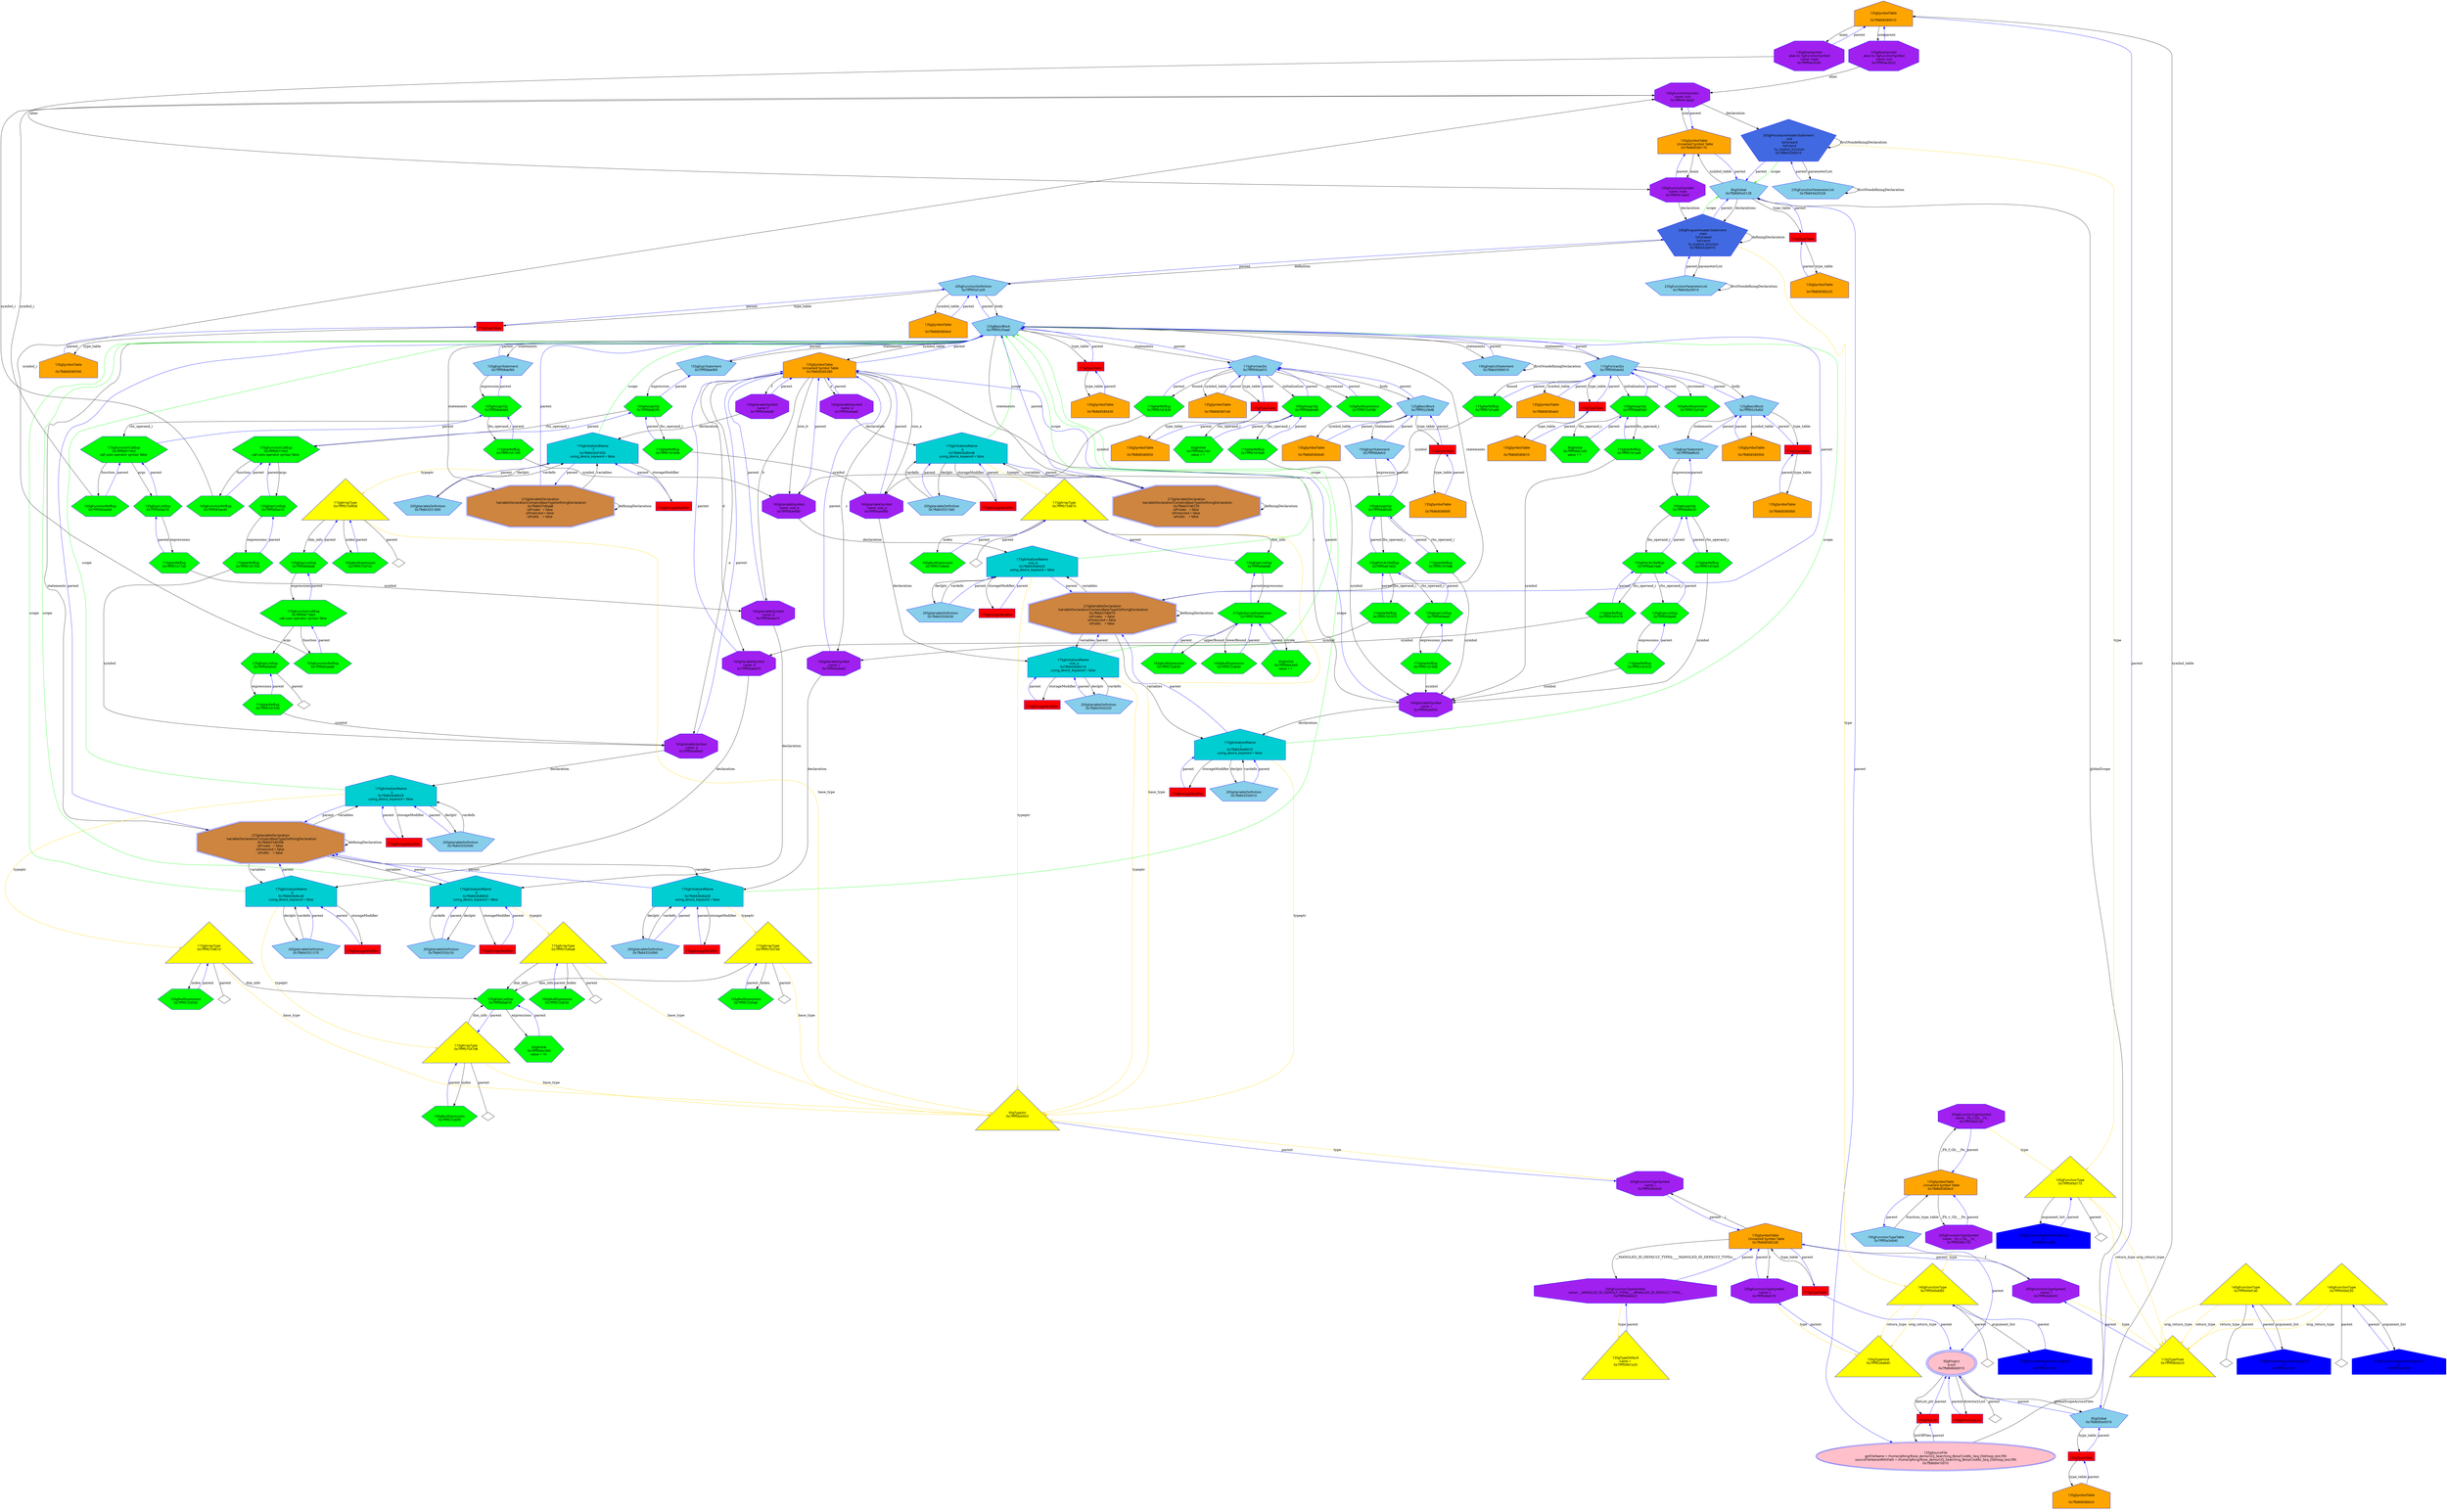 digraph "Gloop_test.f90.dot" {
"0x7fb868580010"[label="\n13SgSymbolTable\n  \n  0x7fb868580010  " shape=house,regular=0,URL="\N",tooltip="more info at \N",sides=5,peripheries=1,color="blue",fillcolor=orange,fontname="7x13bold",fontcolor=black,style=filled];
"0x7fb868580010" -> "0x7ffff04e3620"[label="size" dir=forward ];
"0x7fb868580010" -> "0x7ffff04e3590"[label="main" dir=forward ];
"0x7fb868580010" -> "0x7fb8685e0010"[label="parent" color="blue" dir=forward ];
"0x7fb8685800c0"[label="\n13SgSymbolTable\n  \n  0x7fb8685800c0  " shape=house,regular=0,URL="\N",tooltip="more info at \N",sides=5,peripheries=1,color="blue",fillcolor=orange,fontname="7x13bold",fontcolor=black,style=filled];
"0x7fb8685800c0" -> "0x7fffef15f100"[label="parent" color="blue" dir=forward ];
"0x7fb868580170"[label="\n13SgSymbolTable\n  Unnamed Symbol Table\n  0x7fb868580170  " shape=house,regular=0,URL="\N",tooltip="more info at \N",sides=5,peripheries=1,color="blue",fillcolor=orange,fontname="7x13bold",fontcolor=black,style=filled];
"0x7fb868580170" -> "0x7fffef41da50"[label="size" dir=forward ];
"0x7fb868580170" -> "0x7fffef41da20"[label="main" dir=forward ];
"0x7fb868580170" -> "0x7fb8685e0128"[label="parent" color="blue" dir=forward ];
"0x7fb868580220"[label="\n13SgSymbolTable\n  \n  0x7fb868580220  " shape=house,regular=0,URL="\N",tooltip="more info at \N",sides=5,peripheries=1,color="blue",fillcolor=orange,fontname="7x13bold",fontcolor=black,style=filled];
"0x7fb868580220" -> "0x7fffef15f128"[label="parent" color="blue" dir=forward ];
"0x7fb8685802d0"[label="\n13SgSymbolTable\n  Unnamed Symbol Table\n  0x7fb8685802d0  " shape=house,regular=0,URL="\N",tooltip="more info at \N",sides=5,peripheries=1,color="blue",fillcolor=orange,fontname="7x13bold",fontcolor=black,style=filled];
"0x7fb8685802d0" -> "0x7ffff04666c0"[label="__MANGLED_ID_DEFAULT_TYPEb____MANGLED_ID_DEFAULT_TYPEe__" dir=forward ];
"0x7fb8685802d0" -> "0x7ffff0466650"[label="f" dir=forward ];
"0x7fb8685802d0" -> "0x7ffff04665e0"[label="i" dir=forward ];
"0x7fb8685802d0" -> "0x7ffff0466570"[label="v" dir=forward ];
"0x7fb8685802d0" -> "0x7fffef15f150"[label="parent" color="blue" dir=forward ];
"0x7fb868580380"[label="\n13SgSymbolTable\n  Unnamed Symbol Table\n  0x7fb868580380  " shape=house,regular=0,URL="\N",tooltip="more info at \N",sides=5,peripheries=1,color="blue",fillcolor=orange,fontname="7x13bold",fontcolor=black,style=filled];
"0x7fb868580380" -> "0x7ffff06a4aa0"[label="e" dir=forward ];
"0x7fb868580380" -> "0x7ffff06a4ad0"[label="f" dir=forward ];
"0x7fb868580380" -> "0x7ffff06a4a10"[label="b" dir=forward ];
"0x7fb868580380" -> "0x7ffff06a4a70"[label="d" dir=forward ];
"0x7fb868580380" -> "0x7ffff06a49e0"[label="a" dir=forward ];
"0x7fb868580380" -> "0x7ffff06a4a40"[label="c" dir=forward ];
"0x7fb868580380" -> "0x7ffff06a49b0"[label="size_b" dir=forward ];
"0x7fb868580380" -> "0x7ffff06a4980"[label="size_a" dir=forward ];
"0x7fb868580380" -> "0x7ffff06a4950"[label="i" dir=forward ];
"0x7fb868580380" -> "0x7ffff0529aa0"[label="parent" color="blue" dir=forward ];
"0x7fb868580430"[label="\n13SgSymbolTable\n  \n  0x7fb868580430  " shape=house,regular=0,URL="\N",tooltip="more info at \N",sides=5,peripheries=1,color="blue",fillcolor=orange,fontname="7x13bold",fontcolor=black,style=filled];
"0x7fb868580430" -> "0x7fffef15f178"[label="parent" color="blue" dir=forward ];
"0x7fb8685804e0"[label="\n13SgSymbolTable\n  \n  0x7fb8685804e0  " shape=house,regular=0,URL="\N",tooltip="more info at \N",sides=5,peripheries=1,color="blue",fillcolor=orange,fontname="7x13bold",fontcolor=black,style=filled];
"0x7fb8685804e0" -> "0x7ffff05d1a30"[label="parent" color="blue" dir=forward ];
"0x7fb868580590"[label="\n13SgSymbolTable\n  \n  0x7fb868580590  " shape=house,regular=0,URL="\N",tooltip="more info at \N",sides=5,peripheries=1,color="blue",fillcolor=orange,fontname="7x13bold",fontcolor=black,style=filled];
"0x7fb868580590" -> "0x7fffef15f1a0"[label="parent" color="blue" dir=forward ];
"0x7fb868580640"[label="\n13SgSymbolTable\n  \n  0x7fb868580640  " shape=house,regular=0,URL="\N",tooltip="more info at \N",sides=5,peripheries=1,color="blue",fillcolor=orange,fontname="7x13bold",fontcolor=black,style=filled];
"0x7fb868580640" -> "0x7ffff0529bf8"[label="parent" color="blue" dir=forward ];
"0x7fb8685806f0"[label="\n13SgSymbolTable\n  \n  0x7fb8685806f0  " shape=house,regular=0,URL="\N",tooltip="more info at \N",sides=5,peripheries=1,color="blue",fillcolor=orange,fontname="7x13bold",fontcolor=black,style=filled];
"0x7fb8685806f0" -> "0x7fffef15f1c8"[label="parent" color="blue" dir=forward ];
"0x7fb8685807a0"[label="\n13SgSymbolTable\n  \n  0x7fb8685807a0  " shape=house,regular=0,URL="\N",tooltip="more info at \N",sides=5,peripheries=1,color="blue",fillcolor=orange,fontname="7x13bold",fontcolor=black,style=filled];
"0x7fb8685807a0" -> "0x7ffff090dd10"[label="parent" color="blue" dir=forward ];
"0x7fb868580850"[label="\n13SgSymbolTable\n  \n  0x7fb868580850  " shape=house,regular=0,URL="\N",tooltip="more info at \N",sides=5,peripheries=1,color="blue",fillcolor=orange,fontname="7x13bold",fontcolor=black,style=filled];
"0x7fb868580850" -> "0x7fffef15f1f0"[label="parent" color="blue" dir=forward ];
"0x7fb868580900"[label="\n13SgSymbolTable\n  \n  0x7fb868580900  " shape=house,regular=0,URL="\N",tooltip="more info at \N",sides=5,peripheries=1,color="blue",fillcolor=orange,fontname="7x13bold",fontcolor=black,style=filled];
"0x7fb868580900" -> "0x7ffff0529d50"[label="parent" color="blue" dir=forward ];
"0x7fb8685809b0"[label="\n13SgSymbolTable\n  \n  0x7fb8685809b0  " shape=house,regular=0,URL="\N",tooltip="more info at \N",sides=5,peripheries=1,color="blue",fillcolor=orange,fontname="7x13bold",fontcolor=black,style=filled];
"0x7fb8685809b0" -> "0x7fffef15f218"[label="parent" color="blue" dir=forward ];
"0x7fb868580a60"[label="\n13SgSymbolTable\n  \n  0x7fb868580a60  " shape=house,regular=0,URL="\N",tooltip="more info at \N",sides=5,peripheries=1,color="blue",fillcolor=orange,fontname="7x13bold",fontcolor=black,style=filled];
"0x7fb868580a60" -> "0x7ffff090de60"[label="parent" color="blue" dir=forward ];
"0x7fb868580b10"[label="\n13SgSymbolTable\n  \n  0x7fb868580b10  " shape=house,regular=0,URL="\N",tooltip="more info at \N",sides=5,peripheries=1,color="blue",fillcolor=orange,fontname="7x13bold",fontcolor=black,style=filled];
"0x7fb868580b10" -> "0x7fffef15f240"[label="parent" color="blue" dir=forward ];
"0x7fb868580bc0"[label="\n13SgSymbolTable\n  Unnamed Symbol Table\n  0x7fb868580bc0  " shape=house,regular=0,URL="\N",tooltip="more info at \N",sides=5,peripheries=1,color="blue",fillcolor=orange,fontname="7x13bold",fontcolor=black,style=filled];
"0x7fb868580bc0" -> "0x7ffff04667a0"[label="_Fb_f_Gb___Fe_" dir=forward ];
"0x7fb868580bc0" -> "0x7ffff0466730"[label="_Fb_v_Gb___Fe_" dir=forward ];
"0x7fb868580bc0" -> "0x7ffff0a3e840"[label="parent" color="blue" dir=forward ];
"0x7fffef435130"[label="\n17SgStorageModifier" shape=polygon,regular=0,URL="\N",tooltip="more info at \N",sides=4,peripheries=1,color="blue",fillcolor=red,fontname="7x13bold",fontcolor=black,style=filled];
"0x7fffef435130" -> "0x7fb8436d0010"[label="parent" color="blue" dir=forward ];
"0x7fffef435158"[label="\n17SgStorageModifier" shape=polygon,regular=0,URL="\N",tooltip="more info at \N",sides=4,peripheries=1,color="blue",fillcolor=red,fontname="7x13bold",fontcolor=black,style=filled];
"0x7fffef435158" -> "0x7fb8436d0218"[label="parent" color="blue" dir=forward ];
"0x7fffef435180"[label="\n17SgStorageModifier" shape=polygon,regular=0,URL="\N",tooltip="more info at \N",sides=4,peripheries=1,color="blue",fillcolor=red,fontname="7x13bold",fontcolor=black,style=filled];
"0x7fffef435180" -> "0x7fb8436d0420"[label="parent" color="blue" dir=forward ];
"0x7fffef4351a8"[label="\n17SgStorageModifier" shape=polygon,regular=0,URL="\N",tooltip="more info at \N",sides=4,peripheries=1,color="blue",fillcolor=red,fontname="7x13bold",fontcolor=black,style=filled];
"0x7fffef4351a8" -> "0x7fb8436d0628"[label="parent" color="blue" dir=forward ];
"0x7fffef4351d0"[label="\n17SgStorageModifier" shape=polygon,regular=0,URL="\N",tooltip="more info at \N",sides=4,peripheries=1,color="blue",fillcolor=red,fontname="7x13bold",fontcolor=black,style=filled];
"0x7fffef4351d0" -> "0x7fb8436d0830"[label="parent" color="blue" dir=forward ];
"0x7fffef4351f8"[label="\n17SgStorageModifier" shape=polygon,regular=0,URL="\N",tooltip="more info at \N",sides=4,peripheries=1,color="blue",fillcolor=red,fontname="7x13bold",fontcolor=black,style=filled];
"0x7fffef4351f8" -> "0x7fb8436d0a38"[label="parent" color="blue" dir=forward ];
"0x7fffef435220"[label="\n17SgStorageModifier" shape=polygon,regular=0,URL="\N",tooltip="more info at \N",sides=4,peripheries=1,color="blue",fillcolor=red,fontname="7x13bold",fontcolor=black,style=filled];
"0x7fffef435220" -> "0x7fb8436d0c40"[label="parent" color="blue" dir=forward ];
"0x7fffef435248"[label="\n17SgStorageModifier" shape=polygon,regular=0,URL="\N",tooltip="more info at \N",sides=4,peripheries=1,color="blue",fillcolor=red,fontname="7x13bold",fontcolor=black,style=filled];
"0x7fffef435248" -> "0x7fb8436d0e48"[label="parent" color="blue" dir=forward ];
"0x7fffef435270"[label="\n17SgStorageModifier" shape=polygon,regular=0,URL="\N",tooltip="more info at \N",sides=4,peripheries=1,color="blue",fillcolor=red,fontname="7x13bold",fontcolor=black,style=filled];
"0x7fffef435270" -> "0x7fb8436d1050"[label="parent" color="blue" dir=forward ];
"0x7fb868410010"[label="\n12SgSourceFile\n  getFileName = /home/qifeng/Rose_demo/UQ_Searching_Beta/CosMic_Seq_Old/loop_test.f90  \n  sourceFileNameWithPath = /home/qifeng/Rose_demo/UQ_Searching_Beta/CosMic_Seq_Old/loop_test.f90  \n  0x7fb868410010  " shape=ellipse,regular=0,URL="\N",tooltip="more info at \N",sides=5,peripheries=2,color="blue",fillcolor=pink,fontname="7x13bold",fontcolor=black,style=filled];
"0x7fb868410010" -> "0x7fb8685e0128"[label="globalScope" dir=forward ];
"0x7fb868410010" -> "0x7fffef124660"[label="parent" color="blue" dir=forward ];
"0x7fffef124660"[label="\n10SgFileList" shape=polygon,regular=0,URL="\N",tooltip="more info at \N",sides=4,peripheries=1,color="blue",fillcolor=red,fontname="7x13bold",fontcolor=black,style=filled];
"0x7fffef124660" -> "0x7fb868410010"[label="listOfFiles" dir=forward ];
"0x7fffef124660" -> "0x7fb8686b0010"[label="parent" color="blue" dir=forward ];
"0x7fffef143a70"[label="\n15SgDirectoryList" shape=polygon,regular=0,URL="\N",tooltip="more info at \N",sides=4,peripheries=1,color="blue",fillcolor=red,fontname="7x13bold",fontcolor=black,style=filled];
"0x7fffef143a70" -> "0x7fb8686b0010"[label="parent" color="blue" dir=forward ];
"0x7fb8686b0010"[label="\n9SgProject\n  a.out  \n  0x7fb8686b0010  " shape=ellipse,regular=0,URL="\N",tooltip="more info at \N",sides=5,peripheries=3,color="blue",fillcolor=pink,fontname="7x13bold",fontcolor=black,style=filled];
"0x7fb8686b0010" -> "0x7fffef124660"[label="fileList_ptr" dir=forward ];
"0x7fb8686b0010" -> "0x7fffef143a70"[label="directoryList" dir=forward ];
"0x7fb8686b0010" -> "0x7fb8685e0010"[label="globalScopeAcrossFiles" dir=forward ];
"0x7fb8686b0010" -> "0x7fb8686b0010__parent__null"[label="parent" dir=none ];
"0x7fb8686b0010__parent__null"[label="" shape=diamond ];
"0x7ffff02c1350"[label="\n27SgFunctionParameterTypeList\n  0  \n  0x7ffff02c1350  " shape=house,regular=0,URL="\N",tooltip="more info at \N",sides=5,peripheries=1,color="blue",fillcolor=blue,fontname="7x13bold",fontcolor=black,style=filled];
"0x7ffff02c1350" -> "0x7ffff049d080"[label="parent" color="blue" dir=forward ];
"0x7ffff02c1388"[label="\n27SgFunctionParameterTypeList\n  0  \n  0x7ffff02c1388  " shape=house,regular=0,URL="\N",tooltip="more info at \N",sides=5,peripheries=1,color="blue",fillcolor=blue,fontname="7x13bold",fontcolor=black,style=filled];
"0x7ffff02c1388" -> "0x7ffff049d110"[label="parent" color="blue" dir=forward ];
"0x7ffff02c13c0"[label="\n27SgFunctionParameterTypeList\n  0  \n  0x7ffff02c13c0  " shape=house,regular=0,URL="\N",tooltip="more info at \N",sides=5,peripheries=1,color="blue",fillcolor=blue,fontname="7x13bold",fontcolor=black,style=filled];
"0x7ffff02c13c0" -> "0x7ffff049d1a0"[label="parent" color="blue" dir=forward ];
"0x7ffff02c13f8"[label="\n27SgFunctionParameterTypeList\n  0  \n  0x7ffff02c13f8  " shape=house,regular=0,URL="\N",tooltip="more info at \N",sides=5,peripheries=1,color="blue",fillcolor=blue,fontname="7x13bold",fontcolor=black,style=filled];
"0x7ffff02c13f8" -> "0x7ffff049d230"[label="parent" color="blue" dir=forward ];
"0x7fffef15f100"[label="\n11SgTypeTable" shape=polygon,regular=0,URL="\N",tooltip="more info at \N",sides=4,peripheries=1,color="blue",fillcolor=red,fontname="7x13bold",fontcolor=black,style=filled];
"0x7fffef15f100" -> "0x7fb8685800c0"[label="type_table" dir=forward ];
"0x7fffef15f100" -> "0x7fb8685e0010"[label="parent" color="blue" dir=forward ];
"0x7fffef15f128"[label="\n11SgTypeTable" shape=polygon,regular=0,URL="\N",tooltip="more info at \N",sides=4,peripheries=1,color="blue",fillcolor=red,fontname="7x13bold",fontcolor=black,style=filled];
"0x7fffef15f128" -> "0x7fb868580220"[label="type_table" dir=forward ];
"0x7fffef15f128" -> "0x7fb8685e0128"[label="parent" color="blue" dir=forward ];
"0x7fffef15f150"[label="\n11SgTypeTable" shape=polygon,regular=0,URL="\N",tooltip="more info at \N",sides=4,peripheries=1,color="blue",fillcolor=red,fontname="7x13bold",fontcolor=black,style=filled];
"0x7fffef15f150" -> "0x7fb8685802d0"[label="type_table" dir=forward ];
"0x7fffef15f150" -> "0x7fb8686b0010"[label="parent" color="blue" dir=forward ];
"0x7fffef15f178"[label="\n11SgTypeTable" shape=polygon,regular=0,URL="\N",tooltip="more info at \N",sides=4,peripheries=1,color="blue",fillcolor=red,fontname="7x13bold",fontcolor=black,style=filled];
"0x7fffef15f178" -> "0x7fb868580430"[label="type_table" dir=forward ];
"0x7fffef15f178" -> "0x7ffff0529aa0"[label="parent" color="blue" dir=forward ];
"0x7fffef15f1a0"[label="\n11SgTypeTable" shape=polygon,regular=0,URL="\N",tooltip="more info at \N",sides=4,peripheries=1,color="blue",fillcolor=red,fontname="7x13bold",fontcolor=black,style=filled];
"0x7fffef15f1a0" -> "0x7fb868580590"[label="type_table" dir=forward ];
"0x7fffef15f1a0" -> "0x7ffff05d1a30"[label="parent" color="blue" dir=forward ];
"0x7fffef15f1c8"[label="\n11SgTypeTable" shape=polygon,regular=0,URL="\N",tooltip="more info at \N",sides=4,peripheries=1,color="blue",fillcolor=red,fontname="7x13bold",fontcolor=black,style=filled];
"0x7fffef15f1c8" -> "0x7fb8685806f0"[label="type_table" dir=forward ];
"0x7fffef15f1c8" -> "0x7ffff0529bf8"[label="parent" color="blue" dir=forward ];
"0x7fffef15f1f0"[label="\n11SgTypeTable" shape=polygon,regular=0,URL="\N",tooltip="more info at \N",sides=4,peripheries=1,color="blue",fillcolor=red,fontname="7x13bold",fontcolor=black,style=filled];
"0x7fffef15f1f0" -> "0x7fb868580850"[label="type_table" dir=forward ];
"0x7fffef15f1f0" -> "0x7ffff090dd10"[label="parent" color="blue" dir=forward ];
"0x7fffef15f218"[label="\n11SgTypeTable" shape=polygon,regular=0,URL="\N",tooltip="more info at \N",sides=4,peripheries=1,color="blue",fillcolor=red,fontname="7x13bold",fontcolor=black,style=filled];
"0x7fffef15f218" -> "0x7fb8685809b0"[label="type_table" dir=forward ];
"0x7fffef15f218" -> "0x7ffff0529d50"[label="parent" color="blue" dir=forward ];
"0x7fffef15f240"[label="\n11SgTypeTable" shape=polygon,regular=0,URL="\N",tooltip="more info at \N",sides=4,peripheries=1,color="blue",fillcolor=red,fontname="7x13bold",fontcolor=black,style=filled];
"0x7fffef15f240" -> "0x7fb868580b10"[label="type_table" dir=forward ];
"0x7fffef15f240" -> "0x7ffff090de60"[label="parent" color="blue" dir=forward ];
"0x7ffff0669fc0"[label="\n9SgTypeInt\n  0x7ffff0669fc0  \n   \n   " shape=polygon,regular=0,URL="\N",tooltip="more info at \N",sides=3,peripheries=1,color="blue",fillcolor=yellow,fontname="7x13bold",fontcolor=black,style=filled];
"0x7ffff0669fc0" -> "0x7ffff04665e0"[label="parent" color="blue" dir=forward ];
"0x7ffff028a840"[label="\n10SgTypeVoid\n  0x7ffff028a840  \n   \n   " shape=polygon,regular=0,URL="\N",tooltip="more info at \N",sides=3,peripheries=1,color="blue",fillcolor=yellow,fontname="7x13bold",fontcolor=black,style=filled];
"0x7ffff028a840" -> "0x7ffff0466570"[label="parent" color="blue" dir=forward ];
"0x7ffff08042c0"[label="\n11SgTypeFloat\n  0x7ffff08042c0  \n   \n   " shape=polygon,regular=0,URL="\N",tooltip="more info at \N",sides=3,peripheries=1,color="blue",fillcolor=yellow,fontname="7x13bold",fontcolor=black,style=filled];
"0x7ffff08042c0" -> "0x7ffff0466650"[label="parent" color="blue" dir=forward ];
"0x7ffff09b1e20"[label="\n13SgTypeDefault\n  name =   \n  0x7ffff09b1e20  \n   \n   " shape=polygon,regular=0,URL="\N",tooltip="more info at \N",sides=3,peripheries=1,color="blue",fillcolor=yellow,fontname="7x13bold",fontcolor=black,style=filled];
"0x7ffff09b1e20" -> "0x7ffff04666c0"[label="parent" color="blue" dir=forward ];
"0x7ffff0754610"[label="\n11SgArrayType\n  0x7ffff0754610  \n   \n   " shape=polygon,regular=0,URL="\N",tooltip="more info at \N",sides=3,peripheries=1,color="blue",fillcolor=yellow,fontname="7x13bold",fontcolor=black,style=filled];
"0x7ffff0754610" -> "0x7ffff0669fc0"[label="base_type" color="gold1" dir=forward ];
"0x7ffff0754610" -> "0x7ffff072d500"[label="index" dir=forward ];
"0x7ffff0754610" -> "0x7ffff06fa870"[label="dim_info" dir=forward ];
"0x7ffff0754610" -> "0x7ffff0754610__parent__null"[label="parent" dir=none ];
"0x7ffff0754610__parent__null"[label="" shape=diamond ];
"0x7ffff07546a8"[label="\n11SgArrayType\n  0x7ffff07546a8  \n   \n   " shape=polygon,regular=0,URL="\N",tooltip="more info at \N",sides=3,peripheries=1,color="blue",fillcolor=yellow,fontname="7x13bold",fontcolor=black,style=filled];
"0x7ffff07546a8" -> "0x7ffff0669fc0"[label="base_type" color="gold1" dir=forward ];
"0x7ffff07546a8" -> "0x7ffff072d550"[label="index" dir=forward ];
"0x7ffff07546a8" -> "0x7ffff06fa870"[label="dim_info" dir=forward ];
"0x7ffff07546a8" -> "0x7ffff07546a8__parent__null"[label="parent" dir=none ];
"0x7ffff07546a8__parent__null"[label="" shape=diamond ];
"0x7ffff0754740"[label="\n11SgArrayType\n  0x7ffff0754740  \n   \n   " shape=polygon,regular=0,URL="\N",tooltip="more info at \N",sides=3,peripheries=1,color="blue",fillcolor=yellow,fontname="7x13bold",fontcolor=black,style=filled];
"0x7ffff0754740" -> "0x7ffff0669fc0"[label="base_type" color="gold1" dir=forward ];
"0x7ffff0754740" -> "0x7ffff072d5a0"[label="index" dir=forward ];
"0x7ffff0754740" -> "0x7ffff06fa870"[label="dim_info" dir=forward ];
"0x7ffff0754740" -> "0x7ffff0754740__parent__null"[label="parent" dir=none ];
"0x7ffff0754740__parent__null"[label="" shape=diamond ];
"0x7ffff07547d8"[label="\n11SgArrayType\n  0x7ffff07547d8  \n   \n   " shape=polygon,regular=0,URL="\N",tooltip="more info at \N",sides=3,peripheries=1,color="blue",fillcolor=yellow,fontname="7x13bold",fontcolor=black,style=filled];
"0x7ffff07547d8" -> "0x7ffff0669fc0"[label="base_type" color="gold1" dir=forward ];
"0x7ffff07547d8" -> "0x7ffff072d5f0"[label="index" dir=forward ];
"0x7ffff07547d8" -> "0x7ffff06fa870"[label="dim_info" dir=forward ];
"0x7ffff07547d8" -> "0x7ffff07547d8__parent__null"[label="parent" dir=none ];
"0x7ffff07547d8__parent__null"[label="" shape=diamond ];
"0x7ffff0754870"[label="\n11SgArrayType\n  0x7ffff0754870  \n   \n   " shape=polygon,regular=0,URL="\N",tooltip="more info at \N",sides=3,peripheries=1,color="blue",fillcolor=yellow,fontname="7x13bold",fontcolor=black,style=filled];
"0x7ffff0754870" -> "0x7ffff0669fc0"[label="base_type" color="gold1" dir=forward ];
"0x7ffff0754870" -> "0x7ffff072d6e0"[label="index" dir=forward ];
"0x7ffff0754870" -> "0x7ffff06fa8d8"[label="dim_info" dir=forward ];
"0x7ffff0754870" -> "0x7ffff0754870__parent__null"[label="parent" dir=none ];
"0x7ffff0754870__parent__null"[label="" shape=diamond ];
"0x7ffff0754908"[label="\n11SgArrayType\n  0x7ffff0754908  \n   \n   " shape=polygon,regular=0,URL="\N",tooltip="more info at \N",sides=3,peripheries=1,color="blue",fillcolor=yellow,fontname="7x13bold",fontcolor=black,style=filled];
"0x7ffff0754908" -> "0x7ffff0669fc0"[label="base_type" color="gold1" dir=forward ];
"0x7ffff0754908" -> "0x7ffff072d730"[label="index" dir=forward ];
"0x7ffff0754908" -> "0x7ffff06fa9a8"[label="dim_info" dir=forward ];
"0x7ffff0754908" -> "0x7ffff0754908__parent__null"[label="parent" dir=none ];
"0x7ffff0754908__parent__null"[label="" shape=diamond ];
"0x7ffff049d080"[label="\n14SgFunctionType\n  0x7ffff049d080  \n   \n   " shape=polygon,regular=0,URL="\N",tooltip="more info at \N",sides=3,peripheries=1,color="blue",fillcolor=yellow,fontname="7x13bold",fontcolor=black,style=filled];
"0x7ffff049d080" -> "0x7ffff028a840"[label="return_type" color="gold1" dir=forward ];
"0x7ffff049d080" -> "0x7ffff028a840"[label="orig_return_type" color="gold1" dir=forward ];
"0x7ffff049d080" -> "0x7ffff02c1350"[label="argument_list" dir=forward ];
"0x7ffff049d080" -> "0x7ffff049d080__parent__null"[label="parent" dir=none ];
"0x7ffff049d080__parent__null"[label="" shape=diamond ];
"0x7ffff049d110"[label="\n14SgFunctionType\n  0x7ffff049d110  \n   \n   " shape=polygon,regular=0,URL="\N",tooltip="more info at \N",sides=3,peripheries=1,color="blue",fillcolor=yellow,fontname="7x13bold",fontcolor=black,style=filled];
"0x7ffff049d110" -> "0x7ffff08042c0"[label="return_type" color="gold1" dir=forward ];
"0x7ffff049d110" -> "0x7ffff08042c0"[label="orig_return_type" color="gold1" dir=forward ];
"0x7ffff049d110" -> "0x7ffff02c1388"[label="argument_list" dir=forward ];
"0x7ffff049d110" -> "0x7ffff049d110__parent__null"[label="parent" dir=none ];
"0x7ffff049d110__parent__null"[label="" shape=diamond ];
"0x7ffff049d1a0"[label="\n14SgFunctionType\n  0x7ffff049d1a0  \n   \n   " shape=polygon,regular=0,URL="\N",tooltip="more info at \N",sides=3,peripheries=1,color="blue",fillcolor=yellow,fontname="7x13bold",fontcolor=black,style=filled];
"0x7ffff049d1a0" -> "0x7ffff08042c0"[label="return_type" color="gold1" dir=forward ];
"0x7ffff049d1a0" -> "0x7ffff08042c0"[label="orig_return_type" color="gold1" dir=forward ];
"0x7ffff049d1a0" -> "0x7ffff02c13c0"[label="argument_list" dir=forward ];
"0x7ffff049d1a0" -> "0x7ffff049d1a0__parent__null"[label="parent" dir=none ];
"0x7ffff049d1a0__parent__null"[label="" shape=diamond ];
"0x7ffff049d230"[label="\n14SgFunctionType\n  0x7ffff049d230  \n   \n   " shape=polygon,regular=0,URL="\N",tooltip="more info at \N",sides=3,peripheries=1,color="blue",fillcolor=yellow,fontname="7x13bold",fontcolor=black,style=filled];
"0x7ffff049d230" -> "0x7ffff08042c0"[label="return_type" color="gold1" dir=forward ];
"0x7ffff049d230" -> "0x7ffff08042c0"[label="orig_return_type" color="gold1" dir=forward ];
"0x7ffff049d230" -> "0x7ffff02c13f8"[label="argument_list" dir=forward ];
"0x7ffff049d230" -> "0x7ffff049d230__parent__null"[label="parent" dir=none ];
"0x7ffff049d230__parent__null"[label="" shape=diamond ];
"0x7fb843b20010"[label="\n23SgFunctionParameterList\n  0x7fb843b20010  " shape=polygon,regular=0,URL="\N",tooltip="more info at \N",sides=5,peripheries=1,color="blue",fillcolor=skyblue,fontname="7x13bold",fontcolor=black,style=filled];
"0x7fb843b20010" -> "0x7fb843b20010"[label="firstNondefiningDeclaration" dir=forward ];
"0x7fb843b20010" -> "0x7fb843cb0010"[label="parent" color="blue" dir=forward ];
"0x7fb843b20328"[label="\n23SgFunctionParameterList\n  0x7fb843b20328  " shape=polygon,regular=0,URL="\N",tooltip="more info at \N",sides=5,peripheries=1,color="blue",fillcolor=skyblue,fontname="7x13bold",fontcolor=black,style=filled];
"0x7fb843b20328" -> "0x7fb843b20328"[label="firstNondefiningDeclaration" dir=forward ];
"0x7fb843b20328" -> "0x7fb8432b0010"[label="parent" color="blue" dir=forward ];
"0x7ffff0529aa0"[label="\n12SgBasicBlock\n  0x7ffff0529aa0  " shape=polygon,regular=0,URL="\N",tooltip="more info at \N",sides=5,peripheries=1,color="blue",fillcolor=skyblue,fontname="7x13bold",fontcolor=black,style=filled];
"0x7ffff0529aa0" -> "0x7fb843990010"[label="statements" dir=forward ];
"0x7ffff0529aa0" -> "0x7fb8437d0010"[label="statements" dir=forward ];
"0x7ffff0529aa0" -> "0x7fb8437d0398"[label="statements" dir=forward ];
"0x7ffff0529aa0" -> "0x7fb8437d0720"[label="statements" dir=forward ];
"0x7ffff0529aa0" -> "0x7fb8437d0aa8"[label="statements" dir=forward ];
"0x7ffff0529aa0" -> "0x7ffff08def00"[label="statements" dir=forward ];
"0x7ffff0529aa0" -> "0x7ffff08def60"[label="statements" dir=forward ];
"0x7ffff0529aa0" -> "0x7ffff090dd10"[label="statements" dir=forward ];
"0x7ffff0529aa0" -> "0x7ffff090de60"[label="statements" dir=forward ];
"0x7ffff0529aa0" -> "0x7fb868580380"[label="symbol_table" dir=forward ];
"0x7ffff0529aa0" -> "0x7fffef15f178"[label="type_table" dir=forward ];
"0x7ffff0529aa0" -> "0x7ffff05d1a30"[label="parent" color="blue" dir=forward ];
"0x7ffff0529bf8"[label="\n12SgBasicBlock\n  0x7ffff0529bf8  " shape=polygon,regular=0,URL="\N",tooltip="more info at \N",sides=5,peripheries=1,color="blue",fillcolor=skyblue,fontname="7x13bold",fontcolor=black,style=filled];
"0x7ffff0529bf8" -> "0x7ffff08defc0"[label="statements" dir=forward ];
"0x7ffff0529bf8" -> "0x7fb868580640"[label="symbol_table" dir=forward ];
"0x7ffff0529bf8" -> "0x7fffef15f1c8"[label="type_table" dir=forward ];
"0x7ffff0529bf8" -> "0x7ffff090dd10"[label="parent" color="blue" dir=forward ];
"0x7ffff0529d50"[label="\n12SgBasicBlock\n  0x7ffff0529d50  " shape=polygon,regular=0,URL="\N",tooltip="more info at \N",sides=5,peripheries=1,color="blue",fillcolor=skyblue,fontname="7x13bold",fontcolor=black,style=filled];
"0x7ffff0529d50" -> "0x7ffff08df020"[label="statements" dir=forward ];
"0x7ffff0529d50" -> "0x7fb868580900"[label="symbol_table" dir=forward ];
"0x7ffff0529d50" -> "0x7fffef15f218"[label="type_table" dir=forward ];
"0x7ffff0529d50" -> "0x7ffff090de60"[label="parent" color="blue" dir=forward ];
"0x7fb8685e0010"[label="\n8SgGlobal\n  0x7fb8685e0010  " shape=polygon,regular=0,URL="\N",tooltip="more info at \N",sides=5,peripheries=1,color="blue",fillcolor=skyblue,fontname="7x13bold",fontcolor=black,style=filled];
"0x7fb8685e0010" -> "0x7fb868580010"[label="symbol_table" dir=forward ];
"0x7fb8685e0010" -> "0x7fffef15f100"[label="type_table" dir=forward ];
"0x7fb8685e0010" -> "0x7fb8686b0010"[label="parent" color="blue" dir=forward ];
"0x7fb8685e0128"[label="\n8SgGlobal\n  0x7fb8685e0128  " shape=polygon,regular=0,URL="\N",tooltip="more info at \N",sides=5,peripheries=1,color="blue",fillcolor=skyblue,fontname="7x13bold",fontcolor=black,style=filled];
"0x7fb8685e0128" -> "0x7fb843cb0010"[label="declarations" dir=forward ];
"0x7fb8685e0128" -> "0x7fb868580170"[label="symbol_table" dir=forward ];
"0x7fb8685e0128" -> "0x7fffef15f128"[label="type_table" dir=forward ];
"0x7fb8685e0128" -> "0x7fb868410010"[label="parent" color="blue" dir=forward ];
"0x7fb843550010"[label="\n20SgVariableDefinition\n  0x7fb843550010  " shape=polygon,regular=0,URL="\N",tooltip="more info at \N",sides=5,peripheries=1,color="blue",fillcolor=skyblue,fontname="7x13bold",fontcolor=black,style=filled];
"0x7fb843550010" -> "0x7fb8436d0010"[label="vardefn" dir=forward ];
"0x7fb843550010" -> "0x7fb8436d0010"[label="parent" color="blue" dir=forward ];
"0x7fb843550320"[label="\n20SgVariableDefinition\n  0x7fb843550320  " shape=polygon,regular=0,URL="\N",tooltip="more info at \N",sides=5,peripheries=1,color="blue",fillcolor=skyblue,fontname="7x13bold",fontcolor=black,style=filled];
"0x7fb843550320" -> "0x7fb8436d0218"[label="vardefn" dir=forward ];
"0x7fb843550320" -> "0x7fb8436d0218"[label="parent" color="blue" dir=forward ];
"0x7fb843550630"[label="\n20SgVariableDefinition\n  0x7fb843550630  " shape=polygon,regular=0,URL="\N",tooltip="more info at \N",sides=5,peripheries=1,color="blue",fillcolor=skyblue,fontname="7x13bold",fontcolor=black,style=filled];
"0x7fb843550630" -> "0x7fb8436d0420"[label="vardefn" dir=forward ];
"0x7fb843550630" -> "0x7fb8436d0420"[label="parent" color="blue" dir=forward ];
"0x7fb843550940"[label="\n20SgVariableDefinition\n  0x7fb843550940  " shape=polygon,regular=0,URL="\N",tooltip="more info at \N",sides=5,peripheries=1,color="blue",fillcolor=skyblue,fontname="7x13bold",fontcolor=black,style=filled];
"0x7fb843550940" -> "0x7fb8436d0628"[label="vardefn" dir=forward ];
"0x7fb843550940" -> "0x7fb8436d0628"[label="parent" color="blue" dir=forward ];
"0x7fb843550c50"[label="\n20SgVariableDefinition\n  0x7fb843550c50  " shape=polygon,regular=0,URL="\N",tooltip="more info at \N",sides=5,peripheries=1,color="blue",fillcolor=skyblue,fontname="7x13bold",fontcolor=black,style=filled];
"0x7fb843550c50" -> "0x7fb8436d0830"[label="vardefn" dir=forward ];
"0x7fb843550c50" -> "0x7fb8436d0830"[label="parent" color="blue" dir=forward ];
"0x7fb843550f60"[label="\n20SgVariableDefinition\n  0x7fb843550f60  " shape=polygon,regular=0,URL="\N",tooltip="more info at \N",sides=5,peripheries=1,color="blue",fillcolor=skyblue,fontname="7x13bold",fontcolor=black,style=filled];
"0x7fb843550f60" -> "0x7fb8436d0a38"[label="vardefn" dir=forward ];
"0x7fb843550f60" -> "0x7fb8436d0a38"[label="parent" color="blue" dir=forward ];
"0x7fb843551270"[label="\n20SgVariableDefinition\n  0x7fb843551270  " shape=polygon,regular=0,URL="\N",tooltip="more info at \N",sides=5,peripheries=1,color="blue",fillcolor=skyblue,fontname="7x13bold",fontcolor=black,style=filled];
"0x7fb843551270" -> "0x7fb8436d0c40"[label="vardefn" dir=forward ];
"0x7fb843551270" -> "0x7fb8436d0c40"[label="parent" color="blue" dir=forward ];
"0x7fb843551580"[label="\n20SgVariableDefinition\n  0x7fb843551580  " shape=polygon,regular=0,URL="\N",tooltip="more info at \N",sides=5,peripheries=1,color="blue",fillcolor=skyblue,fontname="7x13bold",fontcolor=black,style=filled];
"0x7fb843551580" -> "0x7fb8436d0e48"[label="vardefn" dir=forward ];
"0x7fb843551580" -> "0x7fb8436d0e48"[label="parent" color="blue" dir=forward ];
"0x7fb843551890"[label="\n20SgVariableDefinition\n  0x7fb843551890  " shape=polygon,regular=0,URL="\N",tooltip="more info at \N",sides=5,peripheries=1,color="blue",fillcolor=skyblue,fontname="7x13bold",fontcolor=black,style=filled];
"0x7fb843551890" -> "0x7fb8436d1050"[label="vardefn" dir=forward ];
"0x7fb843551890" -> "0x7fb8436d1050"[label="parent" color="blue" dir=forward ];
"0x7ffff0a3e840"[label="\n19SgFunctionTypeTable\n  0x7ffff0a3e840  " shape=polygon,regular=0,URL="\N",tooltip="more info at \N",sides=5,peripheries=1,color="blue",fillcolor=skyblue,fontname="7x13bold",fontcolor=black,style=filled];
"0x7ffff0a3e840" -> "0x7fb868580bc0"[label="function_type_table" dir=forward ];
"0x7ffff0a3e840" -> "0x7fb8686b0010"[label="parent" color="blue" dir=forward ];
"0x7ffff08def00"[label="\n15SgExprStatement\n  0x7ffff08def00  " shape=polygon,regular=0,URL="\N",tooltip="more info at \N",sides=5,peripheries=1,color="blue",fillcolor=skyblue,fontname="7x13bold",fontcolor=black,style=filled];
"0x7ffff08def00" -> "0x7ffff08a83f0"[label="expression" dir=forward ];
"0x7ffff08def00" -> "0x7ffff0529aa0"[label="parent" color="blue" dir=forward ];
"0x7ffff08def60"[label="\n15SgExprStatement\n  0x7ffff08def60  " shape=polygon,regular=0,URL="\N",tooltip="more info at \N",sides=5,peripheries=1,color="blue",fillcolor=skyblue,fontname="7x13bold",fontcolor=black,style=filled];
"0x7ffff08def60" -> "0x7ffff08a8460"[label="expression" dir=forward ];
"0x7ffff08def60" -> "0x7ffff0529aa0"[label="parent" color="blue" dir=forward ];
"0x7ffff08defc0"[label="\n15SgExprStatement\n  0x7ffff08defc0  " shape=polygon,regular=0,URL="\N",tooltip="more info at \N",sides=5,peripheries=1,color="blue",fillcolor=skyblue,fontname="7x13bold",fontcolor=black,style=filled];
"0x7ffff08defc0" -> "0x7ffff08a8540"[label="expression" dir=forward ];
"0x7ffff08defc0" -> "0x7ffff0529bf8"[label="parent" color="blue" dir=forward ];
"0x7ffff08df020"[label="\n15SgExprStatement\n  0x7ffff08df020  " shape=polygon,regular=0,URL="\N",tooltip="more info at \N",sides=5,peripheries=1,color="blue",fillcolor=skyblue,fontname="7x13bold",fontcolor=black,style=filled];
"0x7ffff08df020" -> "0x7ffff08a8620"[label="expression" dir=forward ];
"0x7ffff08df020" -> "0x7ffff0529d50"[label="parent" color="blue" dir=forward ];
"0x7fb8437d0010"[label="\n21SgVariableDeclaration\n  !variableDeclarationContainsBaseTypeDefiningDeclaration\n  0x7fb8437d0010  \n isPrivate   = false  \n isProtected = false  \n isPublic    = false  " shape=polygon,regular=0,URL="\N",tooltip="more info at \N",sides=8,peripheries=2,color="blue",fillcolor=peru,fontname="7x13bold",fontcolor=black,style=filled];
"0x7fb8437d0010" -> "0x7fb8436d0010"[label="variables" dir=forward ];
"0x7fb8437d0010" -> "0x7fb8436d0218"[label="variables" dir=forward ];
"0x7fb8437d0010" -> "0x7fb8436d0420"[label="variables" dir=forward ];
"0x7fb8437d0010" -> "0x7fb8437d0010"[label="definingDeclaration" dir=forward ];
"0x7fb8437d0010" -> "0x7ffff0529aa0"[label="parent" color="blue" dir=forward ];
"0x7fb8437d0398"[label="\n21SgVariableDeclaration\n  !variableDeclarationContainsBaseTypeDefiningDeclaration\n  0x7fb8437d0398  \n isPrivate   = false  \n isProtected = false  \n isPublic    = false  " shape=polygon,regular=0,URL="\N",tooltip="more info at \N",sides=8,peripheries=2,color="blue",fillcolor=peru,fontname="7x13bold",fontcolor=black,style=filled];
"0x7fb8437d0398" -> "0x7fb8436d0628"[label="variables" dir=forward ];
"0x7fb8437d0398" -> "0x7fb8436d0830"[label="variables" dir=forward ];
"0x7fb8437d0398" -> "0x7fb8436d0a38"[label="variables" dir=forward ];
"0x7fb8437d0398" -> "0x7fb8436d0c40"[label="variables" dir=forward ];
"0x7fb8437d0398" -> "0x7fb8437d0398"[label="definingDeclaration" dir=forward ];
"0x7fb8437d0398" -> "0x7ffff0529aa0"[label="parent" color="blue" dir=forward ];
"0x7fb8437d0720"[label="\n21SgVariableDeclaration\n  !variableDeclarationContainsBaseTypeDefiningDeclaration\n  0x7fb8437d0720  \n isPrivate   = false  \n isProtected = false  \n isPublic    = false  " shape=polygon,regular=0,URL="\N",tooltip="more info at \N",sides=8,peripheries=2,color="blue",fillcolor=peru,fontname="7x13bold",fontcolor=black,style=filled];
"0x7fb8437d0720" -> "0x7fb8436d0e48"[label="variables" dir=forward ];
"0x7fb8437d0720" -> "0x7fb8437d0720"[label="definingDeclaration" dir=forward ];
"0x7fb8437d0720" -> "0x7ffff0529aa0"[label="parent" color="blue" dir=forward ];
"0x7fb8437d0aa8"[label="\n21SgVariableDeclaration\n  !variableDeclarationContainsBaseTypeDefiningDeclaration\n  0x7fb8437d0aa8  \n isPrivate   = false  \n isProtected = false  \n isPublic    = false  " shape=polygon,regular=0,URL="\N",tooltip="more info at \N",sides=8,peripheries=2,color="blue",fillcolor=peru,fontname="7x13bold",fontcolor=black,style=filled];
"0x7fb8437d0aa8" -> "0x7fb8436d1050"[label="variables" dir=forward ];
"0x7fb8437d0aa8" -> "0x7fb8437d0aa8"[label="definingDeclaration" dir=forward ];
"0x7fb8437d0aa8" -> "0x7ffff0529aa0"[label="parent" color="blue" dir=forward ];
"0x7fb843cb0010"[label="\n24SgProgramHeaderStatement\n  main\n  !isForward\n  !isFriend\n  !is_implicit_function\n  0x7fb843cb0010  " shape=polygon,regular=0,URL="\N",tooltip="more info at \N",sides=5,peripheries=1,color="blue",fillcolor=royalblue,fontname="7x13bold",fontcolor=black,style=filled];
"0x7fb843cb0010" -> "0x7fb843b20010"[label="parameterList" dir=forward ];
"0x7fb843cb0010" -> "0x7ffff049d080"[label="type" color="gold1" dir=forward ];
"0x7fb843cb0010" -> "0x7ffff05d1a30"[label="definition" dir=forward ];
"0x7fb843cb0010" -> "0x7fb8685e0128"[label="scope" color="green" dir=forward ];
"0x7fb843cb0010" -> "0x7fb843cb0010"[label="definingDeclaration" dir=forward ];
"0x7fb843cb0010" -> "0x7fb8685e0128"[label="parent" color="blue" dir=forward ];
"0x7fb8432b0010"[label="\n26SgProcedureHeaderStatement\n  size\n  !isForward\n  !isFriend\n  !is_implicit_function\n  0x7fb8432b0010  " shape=polygon,regular=0,URL="\N",tooltip="more info at \N",sides=5,peripheries=1,color="blue",fillcolor=royalblue,fontname="7x13bold",fontcolor=black,style=filled];
"0x7fb8432b0010" -> "0x7fb843b20328"[label="parameterList" dir=forward ];
"0x7fb8432b0010" -> "0x7ffff049d110"[label="type" color="gold1" dir=forward ];
"0x7fb8432b0010" -> "0x7fb8685e0128"[label="scope" color="green" dir=forward ];
"0x7fb8432b0010" -> "0x7fb8432b0010"[label="firstNondefiningDeclaration" dir=forward ];
"0x7fb8432b0010" -> "0x7fb8685e0128"[label="parent" color="blue" dir=forward ];
"0x7ffff090dd10"[label="\n11SgFortranDo\n  0x7ffff090dd10  " shape=polygon,regular=0,URL="\N",tooltip="more info at \N",sides=5,peripheries=1,color="blue",fillcolor=skyblue,fontname="7x13bold",fontcolor=black,style=filled];
"0x7ffff090dd10" -> "0x7ffff08a84d0"[label="initialization" dir=forward ];
"0x7ffff090dd10" -> "0x7ffff07d1838"[label="bound" dir=forward ];
"0x7ffff090dd10" -> "0x7ffff072d780"[label="increment" dir=forward ];
"0x7ffff090dd10" -> "0x7ffff0529bf8"[label="body" dir=forward ];
"0x7ffff090dd10" -> "0x7fb8685807a0"[label="symbol_table" dir=forward ];
"0x7ffff090dd10" -> "0x7fffef15f1f0"[label="type_table" dir=forward ];
"0x7ffff090dd10" -> "0x7ffff0529aa0"[label="parent" color="blue" dir=forward ];
"0x7ffff090de60"[label="\n11SgFortranDo\n  0x7ffff090de60  " shape=polygon,regular=0,URL="\N",tooltip="more info at \N",sides=5,peripheries=1,color="blue",fillcolor=skyblue,fontname="7x13bold",fontcolor=black,style=filled];
"0x7ffff090de60" -> "0x7ffff08a85b0"[label="initialization" dir=forward ];
"0x7ffff090de60" -> "0x7ffff07d1a40"[label="bound" dir=forward ];
"0x7ffff090de60" -> "0x7ffff072d7d0"[label="increment" dir=forward ];
"0x7ffff090de60" -> "0x7ffff0529d50"[label="body" dir=forward ];
"0x7ffff090de60" -> "0x7fb868580a60"[label="symbol_table" dir=forward ];
"0x7ffff090de60" -> "0x7fffef15f240"[label="type_table" dir=forward ];
"0x7ffff090de60" -> "0x7ffff0529aa0"[label="parent" color="blue" dir=forward ];
"0x7fb843990010"[label="\n19SgImplicitStatement\n  0x7fb843990010  " shape=polygon,regular=0,URL="\N",tooltip="more info at \N",sides=5,peripheries=1,color="blue",fillcolor=skyblue,fontname="7x13bold",fontcolor=black,style=filled];
"0x7fb843990010" -> "0x7fb843990010"[label="firstNondefiningDeclaration" dir=forward ];
"0x7fb843990010" -> "0x7ffff0529aa0"[label="parent" color="blue" dir=forward ];
"0x7ffff05d1a30"[label="\n20SgFunctionDefinition\n  0x7ffff05d1a30  " shape=polygon,regular=0,URL="\N",tooltip="more info at \N",sides=5,peripheries=1,color="blue",fillcolor=skyblue,fontname="7x13bold",fontcolor=black,style=filled];
"0x7ffff05d1a30" -> "0x7ffff0529aa0"[label="body" dir=forward ];
"0x7ffff05d1a30" -> "0x7fb8685804e0"[label="symbol_table" dir=forward ];
"0x7ffff05d1a30" -> "0x7fffef15f1a0"[label="type_table" dir=forward ];
"0x7ffff05d1a30" -> "0x7fb843cb0010"[label="parent" color="blue" dir=forward ];
"0x7ffff07d1630"[label="\n11SgVarRefExp\n  0x7ffff07d1630  " shape=polygon,regular=0,URL="\N",tooltip="more info at \N",sides=6,peripheries=1,color="blue",fillcolor=green,fontname="7x13bold",fontcolor=black,style=filled];
"0x7ffff07d1630" -> "0x7ffff06a49e0"[label="symbol" dir=forward ];
"0x7ffff07d1630" -> "0x7ffff06fa940"[label="parent" color="blue" dir=forward ];
"0x7ffff07d1698"[label="\n11SgVarRefExp\n  0x7ffff07d1698  " shape=polygon,regular=0,URL="\N",tooltip="more info at \N",sides=6,peripheries=1,color="blue",fillcolor=green,fontname="7x13bold",fontcolor=black,style=filled];
"0x7ffff07d1698" -> "0x7ffff06a4980"[label="symbol" dir=forward ];
"0x7ffff07d1698" -> "0x7ffff08a83f0"[label="parent" color="blue" dir=forward ];
"0x7ffff07d1700"[label="\n11SgVarRefExp\n  0x7ffff07d1700  " shape=polygon,regular=0,URL="\N",tooltip="more info at \N",sides=6,peripheries=1,color="blue",fillcolor=green,fontname="7x13bold",fontcolor=black,style=filled];
"0x7ffff07d1700" -> "0x7ffff06a49e0"[label="symbol" dir=forward ];
"0x7ffff07d1700" -> "0x7ffff06faa10"[label="parent" color="blue" dir=forward ];
"0x7ffff07d1768"[label="\n11SgVarRefExp\n  0x7ffff07d1768  " shape=polygon,regular=0,URL="\N",tooltip="more info at \N",sides=6,peripheries=1,color="blue",fillcolor=green,fontname="7x13bold",fontcolor=black,style=filled];
"0x7ffff07d1768" -> "0x7ffff06a49b0"[label="symbol" dir=forward ];
"0x7ffff07d1768" -> "0x7ffff08a8460"[label="parent" color="blue" dir=forward ];
"0x7ffff07d17d0"[label="\n11SgVarRefExp\n  0x7ffff07d17d0  " shape=polygon,regular=0,URL="\N",tooltip="more info at \N",sides=6,peripheries=1,color="blue",fillcolor=green,fontname="7x13bold",fontcolor=black,style=filled];
"0x7ffff07d17d0" -> "0x7ffff06a4a10"[label="symbol" dir=forward ];
"0x7ffff07d17d0" -> "0x7ffff06faa78"[label="parent" color="blue" dir=forward ];
"0x7ffff07d1838"[label="\n11SgVarRefExp\n  0x7ffff07d1838  " shape=polygon,regular=0,URL="\N",tooltip="more info at \N",sides=6,peripheries=1,color="blue",fillcolor=green,fontname="7x13bold",fontcolor=black,style=filled];
"0x7ffff07d1838" -> "0x7ffff06a4980"[label="symbol" dir=forward ];
"0x7ffff07d1838" -> "0x7ffff090dd10"[label="parent" color="blue" dir=forward ];
"0x7ffff07d18a0"[label="\n11SgVarRefExp\n  0x7ffff07d18a0  " shape=polygon,regular=0,URL="\N",tooltip="more info at \N",sides=6,peripheries=1,color="blue",fillcolor=green,fontname="7x13bold",fontcolor=black,style=filled];
"0x7ffff07d18a0" -> "0x7ffff06a4950"[label="symbol" dir=forward ];
"0x7ffff07d18a0" -> "0x7ffff08a84d0"[label="parent" color="blue" dir=forward ];
"0x7ffff07d1908"[label="\n11SgVarRefExp\n  0x7ffff07d1908  " shape=polygon,regular=0,URL="\N",tooltip="more info at \N",sides=6,peripheries=1,color="blue",fillcolor=green,fontname="7x13bold",fontcolor=black,style=filled];
"0x7ffff07d1908" -> "0x7ffff06a4950"[label="symbol" dir=forward ];
"0x7ffff07d1908" -> "0x7ffff06faae0"[label="parent" color="blue" dir=forward ];
"0x7ffff07d1970"[label="\n11SgVarRefExp\n  0x7ffff07d1970  " shape=polygon,regular=0,URL="\N",tooltip="more info at \N",sides=6,peripheries=1,color="blue",fillcolor=green,fontname="7x13bold",fontcolor=black,style=filled];
"0x7ffff07d1970" -> "0x7ffff06a4a40"[label="symbol" dir=forward ];
"0x7ffff07d1970" -> "0x7ffff0a07d30"[label="parent" color="blue" dir=forward ];
"0x7ffff07d19d8"[label="\n11SgVarRefExp\n  0x7ffff07d19d8  " shape=polygon,regular=0,URL="\N",tooltip="more info at \N",sides=6,peripheries=1,color="blue",fillcolor=green,fontname="7x13bold",fontcolor=black,style=filled];
"0x7ffff07d19d8" -> "0x7ffff06a4950"[label="symbol" dir=forward ];
"0x7ffff07d19d8" -> "0x7ffff08a8540"[label="parent" color="blue" dir=forward ];
"0x7ffff07d1a40"[label="\n11SgVarRefExp\n  0x7ffff07d1a40  " shape=polygon,regular=0,URL="\N",tooltip="more info at \N",sides=6,peripheries=1,color="blue",fillcolor=green,fontname="7x13bold",fontcolor=black,style=filled];
"0x7ffff07d1a40" -> "0x7ffff06a49b0"[label="symbol" dir=forward ];
"0x7ffff07d1a40" -> "0x7ffff090de60"[label="parent" color="blue" dir=forward ];
"0x7ffff07d1aa8"[label="\n11SgVarRefExp\n  0x7ffff07d1aa8  " shape=polygon,regular=0,URL="\N",tooltip="more info at \N",sides=6,peripheries=1,color="blue",fillcolor=green,fontname="7x13bold",fontcolor=black,style=filled];
"0x7ffff07d1aa8" -> "0x7ffff06a4950"[label="symbol" dir=forward ];
"0x7ffff07d1aa8" -> "0x7ffff08a85b0"[label="parent" color="blue" dir=forward ];
"0x7ffff07d1b10"[label="\n11SgVarRefExp\n  0x7ffff07d1b10  " shape=polygon,regular=0,URL="\N",tooltip="more info at \N",sides=6,peripheries=1,color="blue",fillcolor=green,fontname="7x13bold",fontcolor=black,style=filled];
"0x7ffff07d1b10" -> "0x7ffff06a4950"[label="symbol" dir=forward ];
"0x7ffff07d1b10" -> "0x7ffff06fab48"[label="parent" color="blue" dir=forward ];
"0x7ffff07d1b78"[label="\n11SgVarRefExp\n  0x7ffff07d1b78  " shape=polygon,regular=0,URL="\N",tooltip="more info at \N",sides=6,peripheries=1,color="blue",fillcolor=green,fontname="7x13bold",fontcolor=black,style=filled];
"0x7ffff07d1b78" -> "0x7ffff06a4a70"[label="symbol" dir=forward ];
"0x7ffff07d1b78" -> "0x7ffff0a07da0"[label="parent" color="blue" dir=forward ];
"0x7ffff07d1be0"[label="\n11SgVarRefExp\n  0x7ffff07d1be0  " shape=polygon,regular=0,URL="\N",tooltip="more info at \N",sides=6,peripheries=1,color="blue",fillcolor=green,fontname="7x13bold",fontcolor=black,style=filled];
"0x7ffff07d1be0" -> "0x7ffff06a4950"[label="symbol" dir=forward ];
"0x7ffff07d1be0" -> "0x7ffff08a8620"[label="parent" color="blue" dir=forward ];
"0x7ffff083add0"[label="\n16SgFunctionRefExp\n  0x7ffff083add0  " shape=polygon,regular=0,URL="\N",tooltip="more info at \N",sides=6,peripheries=1,color="blue",fillcolor=green,fontname="7x13bold",fontcolor=black,style=filled];
"0x7ffff083add0" -> "0x7fffef41da50"[label="symbol_i" dir=forward ];
"0x7ffff083add0" -> "0x7ffff08718e0"[label="parent" color="blue" dir=forward ];
"0x7ffff083ae40"[label="\n16SgFunctionRefExp\n  0x7ffff083ae40  " shape=polygon,regular=0,URL="\N",tooltip="more info at \N",sides=6,peripheries=1,color="blue",fillcolor=green,fontname="7x13bold",fontcolor=black,style=filled];
"0x7ffff083ae40" -> "0x7fffef41da50"[label="symbol_i" dir=forward ];
"0x7ffff083ae40" -> "0x7ffff0871950"[label="parent" color="blue" dir=forward ];
"0x7ffff083aeb0"[label="\n16SgFunctionRefExp\n  0x7ffff083aeb0  " shape=polygon,regular=0,URL="\N",tooltip="more info at \N",sides=6,peripheries=1,color="blue",fillcolor=green,fontname="7x13bold",fontcolor=black,style=filled];
"0x7ffff083aeb0" -> "0x7fffef41da50"[label="symbol_i" dir=forward ];
"0x7ffff083aeb0" -> "0x7ffff08719c0"[label="parent" color="blue" dir=forward ];
"0x7ffff0a07d30"[label="\n15SgPntrArrRefExp\n  0x7ffff0a07d30  " shape=polygon,regular=0,URL="\N",tooltip="more info at \N",sides=6,peripheries=1,color="blue",fillcolor=green,fontname="7x13bold",fontcolor=black,style=filled];
"0x7ffff0a07d30" -> "0x7ffff07d1970"[label="lhs_operand_i" dir=forward ];
"0x7ffff0a07d30" -> "0x7ffff06faae0"[label="rhs_operand_i" dir=forward ];
"0x7ffff0a07d30" -> "0x7ffff08a8540"[label="parent" color="blue" dir=forward ];
"0x7ffff0a07da0"[label="\n15SgPntrArrRefExp\n  0x7ffff0a07da0  " shape=polygon,regular=0,URL="\N",tooltip="more info at \N",sides=6,peripheries=1,color="blue",fillcolor=green,fontname="7x13bold",fontcolor=black,style=filled];
"0x7ffff0a07da0" -> "0x7ffff07d1b78"[label="lhs_operand_i" dir=forward ];
"0x7ffff0a07da0" -> "0x7ffff06fab48"[label="rhs_operand_i" dir=forward ];
"0x7ffff0a07da0" -> "0x7ffff08a8620"[label="parent" color="blue" dir=forward ];
"0x7ffff08a83f0"[label="\n10SgAssignOp\n  0x7ffff08a83f0  " shape=polygon,regular=0,URL="\N",tooltip="more info at \N",sides=6,peripheries=1,color="blue",fillcolor=green,fontname="7x13bold",fontcolor=black,style=filled];
"0x7ffff08a83f0" -> "0x7ffff07d1698"[label="lhs_operand_i" dir=forward ];
"0x7ffff08a83f0" -> "0x7ffff0871950"[label="rhs_operand_i" dir=forward ];
"0x7ffff08a83f0" -> "0x7ffff08def00"[label="parent" color="blue" dir=forward ];
"0x7ffff08a8460"[label="\n10SgAssignOp\n  0x7ffff08a8460  " shape=polygon,regular=0,URL="\N",tooltip="more info at \N",sides=6,peripheries=1,color="blue",fillcolor=green,fontname="7x13bold",fontcolor=black,style=filled];
"0x7ffff08a8460" -> "0x7ffff07d1768"[label="lhs_operand_i" dir=forward ];
"0x7ffff08a8460" -> "0x7ffff08719c0"[label="rhs_operand_i" dir=forward ];
"0x7ffff08a8460" -> "0x7ffff08def60"[label="parent" color="blue" dir=forward ];
"0x7ffff08a84d0"[label="\n10SgAssignOp\n  0x7ffff08a84d0  " shape=polygon,regular=0,URL="\N",tooltip="more info at \N",sides=6,peripheries=1,color="blue",fillcolor=green,fontname="7x13bold",fontcolor=black,style=filled];
"0x7ffff08a84d0" -> "0x7ffff07d18a0"[label="lhs_operand_i" dir=forward ];
"0x7ffff08a84d0" -> "0x7ffff06bc160"[label="rhs_operand_i" dir=forward ];
"0x7ffff08a84d0" -> "0x7ffff090dd10"[label="parent" color="blue" dir=forward ];
"0x7ffff08a8540"[label="\n10SgAssignOp\n  0x7ffff08a8540  " shape=polygon,regular=0,URL="\N",tooltip="more info at \N",sides=6,peripheries=1,color="blue",fillcolor=green,fontname="7x13bold",fontcolor=black,style=filled];
"0x7ffff08a8540" -> "0x7ffff0a07d30"[label="lhs_operand_i" dir=forward ];
"0x7ffff08a8540" -> "0x7ffff07d19d8"[label="rhs_operand_i" dir=forward ];
"0x7ffff08a8540" -> "0x7ffff08defc0"[label="parent" color="blue" dir=forward ];
"0x7ffff08a85b0"[label="\n10SgAssignOp\n  0x7ffff08a85b0  " shape=polygon,regular=0,URL="\N",tooltip="more info at \N",sides=6,peripheries=1,color="blue",fillcolor=green,fontname="7x13bold",fontcolor=black,style=filled];
"0x7ffff08a85b0" -> "0x7ffff07d1aa8"[label="lhs_operand_i" dir=forward ];
"0x7ffff08a85b0" -> "0x7ffff06bc1e0"[label="rhs_operand_i" dir=forward ];
"0x7ffff08a85b0" -> "0x7ffff090de60"[label="parent" color="blue" dir=forward ];
"0x7ffff08a8620"[label="\n10SgAssignOp\n  0x7ffff08a8620  " shape=polygon,regular=0,URL="\N",tooltip="more info at \N",sides=6,peripheries=1,color="blue",fillcolor=green,fontname="7x13bold",fontcolor=black,style=filled];
"0x7ffff08a8620" -> "0x7ffff0a07da0"[label="lhs_operand_i" dir=forward ];
"0x7ffff08a8620" -> "0x7ffff07d1be0"[label="rhs_operand_i" dir=forward ];
"0x7ffff08a8620" -> "0x7ffff08df020"[label="parent" color="blue" dir=forward ];
"0x7ffff06bc060"[label="\n8SgIntVal\n  0x7ffff06bc060  \n value = 10  " shape=polygon,regular=0,URL="\N",tooltip="more info at \N",sides=6,peripheries=1,color="blue",fillcolor=green,fontname="7x13bold",fontcolor=black,style=filled];
"0x7ffff06bc060" -> "0x7ffff06fa870"[label="parent" color="blue" dir=forward ];
"0x7ffff06bc0e0"[label="\n8SgIntVal\n  0x7ffff06bc0e0  \n value = 1  " shape=polygon,regular=0,URL="\N",tooltip="more info at \N",sides=6,peripheries=1,color="blue",fillcolor=green,fontname="7x13bold",fontcolor=black,style=filled];
"0x7ffff06bc0e0" -> "0x7ffff079e9a0"[label="parent" color="blue" dir=forward ];
"0x7ffff06bc160"[label="\n8SgIntVal\n  0x7ffff06bc160  \n value = 1  " shape=polygon,regular=0,URL="\N",tooltip="more info at \N",sides=6,peripheries=1,color="blue",fillcolor=green,fontname="7x13bold",fontcolor=black,style=filled];
"0x7ffff06bc160" -> "0x7ffff08a84d0"[label="parent" color="blue" dir=forward ];
"0x7ffff06bc1e0"[label="\n8SgIntVal\n  0x7ffff06bc1e0  \n value = 1  " shape=polygon,regular=0,URL="\N",tooltip="more info at \N",sides=6,peripheries=1,color="blue",fillcolor=green,fontname="7x13bold",fontcolor=black,style=filled];
"0x7ffff06bc1e0" -> "0x7ffff08a85b0"[label="parent" color="blue" dir=forward ];
"0x7ffff072d500"[label="\n16SgNullExpression\n  0x7ffff072d500  " shape=polygon,regular=0,URL="\N",tooltip="more info at \N",sides=6,peripheries=1,color="blue",fillcolor=green,fontname="7x13bold",fontcolor=black,style=filled];
"0x7ffff072d500" -> "0x7ffff0754610"[label="parent" color="blue" dir=forward ];
"0x7ffff072d550"[label="\n16SgNullExpression\n  0x7ffff072d550  " shape=polygon,regular=0,URL="\N",tooltip="more info at \N",sides=6,peripheries=1,color="blue",fillcolor=green,fontname="7x13bold",fontcolor=black,style=filled];
"0x7ffff072d550" -> "0x7ffff07546a8"[label="parent" color="blue" dir=forward ];
"0x7ffff072d5a0"[label="\n16SgNullExpression\n  0x7ffff072d5a0  " shape=polygon,regular=0,URL="\N",tooltip="more info at \N",sides=6,peripheries=1,color="blue",fillcolor=green,fontname="7x13bold",fontcolor=black,style=filled];
"0x7ffff072d5a0" -> "0x7ffff0754740"[label="parent" color="blue" dir=forward ];
"0x7ffff072d5f0"[label="\n16SgNullExpression\n  0x7ffff072d5f0  " shape=polygon,regular=0,URL="\N",tooltip="more info at \N",sides=6,peripheries=1,color="blue",fillcolor=green,fontname="7x13bold",fontcolor=black,style=filled];
"0x7ffff072d5f0" -> "0x7ffff07547d8"[label="parent" color="blue" dir=forward ];
"0x7ffff072d640"[label="\n16SgNullExpression\n  0x7ffff072d640  " shape=polygon,regular=0,URL="\N",tooltip="more info at \N",sides=6,peripheries=1,color="blue",fillcolor=green,fontname="7x13bold",fontcolor=black,style=filled];
"0x7ffff072d640" -> "0x7ffff079e9a0"[label="parent" color="blue" dir=forward ];
"0x7ffff072d690"[label="\n16SgNullExpression\n  0x7ffff072d690  " shape=polygon,regular=0,URL="\N",tooltip="more info at \N",sides=6,peripheries=1,color="blue",fillcolor=green,fontname="7x13bold",fontcolor=black,style=filled];
"0x7ffff072d690" -> "0x7ffff079e9a0"[label="parent" color="blue" dir=forward ];
"0x7ffff072d6e0"[label="\n16SgNullExpression\n  0x7ffff072d6e0  " shape=polygon,regular=0,URL="\N",tooltip="more info at \N",sides=6,peripheries=1,color="blue",fillcolor=green,fontname="7x13bold",fontcolor=black,style=filled];
"0x7ffff072d6e0" -> "0x7ffff0754870"[label="parent" color="blue" dir=forward ];
"0x7ffff072d730"[label="\n16SgNullExpression\n  0x7ffff072d730  " shape=polygon,regular=0,URL="\N",tooltip="more info at \N",sides=6,peripheries=1,color="blue",fillcolor=green,fontname="7x13bold",fontcolor=black,style=filled];
"0x7ffff072d730" -> "0x7ffff0754908"[label="parent" color="blue" dir=forward ];
"0x7ffff072d780"[label="\n16SgNullExpression\n  0x7ffff072d780  " shape=polygon,regular=0,URL="\N",tooltip="more info at \N",sides=6,peripheries=1,color="blue",fillcolor=green,fontname="7x13bold",fontcolor=black,style=filled];
"0x7ffff072d780" -> "0x7ffff090dd10"[label="parent" color="blue" dir=forward ];
"0x7ffff072d7d0"[label="\n16SgNullExpression\n  0x7ffff072d7d0  " shape=polygon,regular=0,URL="\N",tooltip="more info at \N",sides=6,peripheries=1,color="blue",fillcolor=green,fontname="7x13bold",fontcolor=black,style=filled];
"0x7ffff072d7d0" -> "0x7ffff090de60"[label="parent" color="blue" dir=forward ];
"0x7ffff079e9a0"[label="\n21SgSubscriptExpression\n  0x7ffff079e9a0  " shape=polygon,regular=0,URL="\N",tooltip="more info at \N",sides=6,peripheries=1,color="blue",fillcolor=green,fontname="7x13bold",fontcolor=black,style=filled];
"0x7ffff079e9a0" -> "0x7ffff072d640"[label="lowerBound" dir=forward ];
"0x7ffff079e9a0" -> "0x7ffff072d690"[label="upperBound" dir=forward ];
"0x7ffff079e9a0" -> "0x7ffff06bc0e0"[label="stride" dir=forward ];
"0x7ffff079e9a0" -> "0x7ffff06fa8d8"[label="parent" color="blue" dir=forward ];
"0x7ffff06fa870"[label="\n13SgExprListExp\n  0x7ffff06fa870  " shape=polygon,regular=0,URL="\N",tooltip="more info at \N",sides=6,peripheries=1,color="blue",fillcolor=green,fontname="7x13bold",fontcolor=black,style=filled];
"0x7ffff06fa870" -> "0x7ffff06bc060"[label="expressions" dir=forward ];
"0x7ffff06fa870" -> "0x7ffff07547d8"[label="parent" color="blue" dir=forward ];
"0x7ffff06fa8d8"[label="\n13SgExprListExp\n  0x7ffff06fa8d8  " shape=polygon,regular=0,URL="\N",tooltip="more info at \N",sides=6,peripheries=1,color="blue",fillcolor=green,fontname="7x13bold",fontcolor=black,style=filled];
"0x7ffff06fa8d8" -> "0x7ffff079e9a0"[label="expressions" dir=forward ];
"0x7ffff06fa8d8" -> "0x7ffff0754870"[label="parent" color="blue" dir=forward ];
"0x7ffff06fa940"[label="\n13SgExprListExp\n  0x7ffff06fa940  " shape=polygon,regular=0,URL="\N",tooltip="more info at \N",sides=6,peripheries=1,color="blue",fillcolor=green,fontname="7x13bold",fontcolor=black,style=filled];
"0x7ffff06fa940" -> "0x7ffff07d1630"[label="expressions" dir=forward ];
"0x7ffff06fa940" -> "0x7ffff06fa940__parent__null"[label="parent" dir=none ];
"0x7ffff06fa940__parent__null"[label="" shape=diamond ];
"0x7ffff06fa9a8"[label="\n13SgExprListExp\n  0x7ffff06fa9a8  " shape=polygon,regular=0,URL="\N",tooltip="more info at \N",sides=6,peripheries=1,color="blue",fillcolor=green,fontname="7x13bold",fontcolor=black,style=filled];
"0x7ffff06fa9a8" -> "0x7ffff08718e0"[label="expressions" dir=forward ];
"0x7ffff06fa9a8" -> "0x7ffff0754908"[label="parent" color="blue" dir=forward ];
"0x7ffff06faa10"[label="\n13SgExprListExp\n  0x7ffff06faa10  " shape=polygon,regular=0,URL="\N",tooltip="more info at \N",sides=6,peripheries=1,color="blue",fillcolor=green,fontname="7x13bold",fontcolor=black,style=filled];
"0x7ffff06faa10" -> "0x7ffff07d1700"[label="expressions" dir=forward ];
"0x7ffff06faa10" -> "0x7ffff0871950"[label="parent" color="blue" dir=forward ];
"0x7ffff06faa78"[label="\n13SgExprListExp\n  0x7ffff06faa78  " shape=polygon,regular=0,URL="\N",tooltip="more info at \N",sides=6,peripheries=1,color="blue",fillcolor=green,fontname="7x13bold",fontcolor=black,style=filled];
"0x7ffff06faa78" -> "0x7ffff07d17d0"[label="expressions" dir=forward ];
"0x7ffff06faa78" -> "0x7ffff08719c0"[label="parent" color="blue" dir=forward ];
"0x7ffff06faae0"[label="\n13SgExprListExp\n  0x7ffff06faae0  " shape=polygon,regular=0,URL="\N",tooltip="more info at \N",sides=6,peripheries=1,color="blue",fillcolor=green,fontname="7x13bold",fontcolor=black,style=filled];
"0x7ffff06faae0" -> "0x7ffff07d1908"[label="expressions" dir=forward ];
"0x7ffff06faae0" -> "0x7ffff0a07d30"[label="parent" color="blue" dir=forward ];
"0x7ffff06fab48"[label="\n13SgExprListExp\n  0x7ffff06fab48  " shape=polygon,regular=0,URL="\N",tooltip="more info at \N",sides=6,peripheries=1,color="blue",fillcolor=green,fontname="7x13bold",fontcolor=black,style=filled];
"0x7ffff06fab48" -> "0x7ffff07d1b10"[label="expressions" dir=forward ];
"0x7ffff06fab48" -> "0x7ffff0a07da0"[label="parent" color="blue" dir=forward ];
"0x7ffff08718e0"[label="\n17SgFunctionCallExp\n  0x7ffff08718e0  \n call uses operator syntax: false  " shape=polygon,regular=0,URL="\N",tooltip="more info at \N",sides=6,peripheries=1,color="blue",fillcolor=green,fontname="7x13bold",fontcolor=black,style=filled];
"0x7ffff08718e0" -> "0x7ffff083add0"[label="function" dir=forward ];
"0x7ffff08718e0" -> "0x7ffff06fa940"[label="args" dir=forward ];
"0x7ffff08718e0" -> "0x7ffff06fa9a8"[label="parent" color="blue" dir=forward ];
"0x7ffff0871950"[label="\n17SgFunctionCallExp\n  0x7ffff0871950  \n call uses operator syntax: false  " shape=polygon,regular=0,URL="\N",tooltip="more info at \N",sides=6,peripheries=1,color="blue",fillcolor=green,fontname="7x13bold",fontcolor=black,style=filled];
"0x7ffff0871950" -> "0x7ffff083ae40"[label="function" dir=forward ];
"0x7ffff0871950" -> "0x7ffff06faa10"[label="args" dir=forward ];
"0x7ffff0871950" -> "0x7ffff08a83f0"[label="parent" color="blue" dir=forward ];
"0x7ffff08719c0"[label="\n17SgFunctionCallExp\n  0x7ffff08719c0  \n call uses operator syntax: false  " shape=polygon,regular=0,URL="\N",tooltip="more info at \N",sides=6,peripheries=1,color="blue",fillcolor=green,fontname="7x13bold",fontcolor=black,style=filled];
"0x7ffff08719c0" -> "0x7ffff083aeb0"[label="function" dir=forward ];
"0x7ffff08719c0" -> "0x7ffff06faa78"[label="args" dir=forward ];
"0x7ffff08719c0" -> "0x7ffff08a8460"[label="parent" color="blue" dir=forward ];
"0x7ffff06a4950"[label="\n16SgVariableSymbol\n name: i\n  0x7ffff06a4950  " shape=polygon,regular=0,URL="\N",tooltip="more info at \N",sides=8,peripheries=1,color="blue",fillcolor=purple,fontname="7x13bold",fontcolor=black,style=filled];
"0x7ffff06a4950" -> "0x7fb8436d0010"[label="declaration" dir=forward ];
"0x7ffff06a4950" -> "0x7fb868580380"[label="parent" color="blue" dir=forward ];
"0x7ffff06a4980"[label="\n16SgVariableSymbol\n name: size_a\n  0x7ffff06a4980  " shape=polygon,regular=0,URL="\N",tooltip="more info at \N",sides=8,peripheries=1,color="blue",fillcolor=purple,fontname="7x13bold",fontcolor=black,style=filled];
"0x7ffff06a4980" -> "0x7fb8436d0218"[label="declaration" dir=forward ];
"0x7ffff06a4980" -> "0x7fb868580380"[label="parent" color="blue" dir=forward ];
"0x7ffff06a49b0"[label="\n16SgVariableSymbol\n name: size_b\n  0x7ffff06a49b0  " shape=polygon,regular=0,URL="\N",tooltip="more info at \N",sides=8,peripheries=1,color="blue",fillcolor=purple,fontname="7x13bold",fontcolor=black,style=filled];
"0x7ffff06a49b0" -> "0x7fb8436d0420"[label="declaration" dir=forward ];
"0x7ffff06a49b0" -> "0x7fb868580380"[label="parent" color="blue" dir=forward ];
"0x7ffff06a49e0"[label="\n16SgVariableSymbol\n name: a\n  0x7ffff06a49e0  " shape=polygon,regular=0,URL="\N",tooltip="more info at \N",sides=8,peripheries=1,color="blue",fillcolor=purple,fontname="7x13bold",fontcolor=black,style=filled];
"0x7ffff06a49e0" -> "0x7fb8436d0628"[label="declaration" dir=forward ];
"0x7ffff06a49e0" -> "0x7fb868580380"[label="parent" color="blue" dir=forward ];
"0x7ffff06a4a10"[label="\n16SgVariableSymbol\n name: b\n  0x7ffff06a4a10  " shape=polygon,regular=0,URL="\N",tooltip="more info at \N",sides=8,peripheries=1,color="blue",fillcolor=purple,fontname="7x13bold",fontcolor=black,style=filled];
"0x7ffff06a4a10" -> "0x7fb8436d0830"[label="declaration" dir=forward ];
"0x7ffff06a4a10" -> "0x7fb868580380"[label="parent" color="blue" dir=forward ];
"0x7ffff06a4a40"[label="\n16SgVariableSymbol\n name: c\n  0x7ffff06a4a40  " shape=polygon,regular=0,URL="\N",tooltip="more info at \N",sides=8,peripheries=1,color="blue",fillcolor=purple,fontname="7x13bold",fontcolor=black,style=filled];
"0x7ffff06a4a40" -> "0x7fb8436d0a38"[label="declaration" dir=forward ];
"0x7ffff06a4a40" -> "0x7fb868580380"[label="parent" color="blue" dir=forward ];
"0x7ffff06a4a70"[label="\n16SgVariableSymbol\n name: d\n  0x7ffff06a4a70  " shape=polygon,regular=0,URL="\N",tooltip="more info at \N",sides=8,peripheries=1,color="blue",fillcolor=purple,fontname="7x13bold",fontcolor=black,style=filled];
"0x7ffff06a4a70" -> "0x7fb8436d0c40"[label="declaration" dir=forward ];
"0x7ffff06a4a70" -> "0x7fb868580380"[label="parent" color="blue" dir=forward ];
"0x7ffff06a4aa0"[label="\n16SgVariableSymbol\n name: e\n  0x7ffff06a4aa0  " shape=polygon,regular=0,URL="\N",tooltip="more info at \N",sides=8,peripheries=1,color="blue",fillcolor=purple,fontname="7x13bold",fontcolor=black,style=filled];
"0x7ffff06a4aa0" -> "0x7fb8436d0e48"[label="declaration" dir=forward ];
"0x7ffff06a4aa0" -> "0x7fb868580380"[label="parent" color="blue" dir=forward ];
"0x7ffff06a4ad0"[label="\n16SgVariableSymbol\n name: f\n  0x7ffff06a4ad0  " shape=polygon,regular=0,URL="\N",tooltip="more info at \N",sides=8,peripheries=1,color="blue",fillcolor=purple,fontname="7x13bold",fontcolor=black,style=filled];
"0x7ffff06a4ad0" -> "0x7fb8436d1050"[label="declaration" dir=forward ];
"0x7ffff06a4ad0" -> "0x7fb868580380"[label="parent" color="blue" dir=forward ];
"0x7ffff0466570"[label="\n20SgFunctionTypeSymbol\n name: v\n  0x7ffff0466570  " shape=polygon,regular=0,URL="\N",tooltip="more info at \N",sides=8,peripheries=1,color="blue",fillcolor=purple,fontname="7x13bold",fontcolor=black,style=filled];
"0x7ffff0466570" -> "0x7ffff028a840"[label="type" color="gold1" dir=forward ];
"0x7ffff0466570" -> "0x7fb8685802d0"[label="parent" color="blue" dir=forward ];
"0x7ffff04665e0"[label="\n20SgFunctionTypeSymbol\n name: i\n  0x7ffff04665e0  " shape=polygon,regular=0,URL="\N",tooltip="more info at \N",sides=8,peripheries=1,color="blue",fillcolor=purple,fontname="7x13bold",fontcolor=black,style=filled];
"0x7ffff04665e0" -> "0x7ffff0669fc0"[label="type" color="gold1" dir=forward ];
"0x7ffff04665e0" -> "0x7fb8685802d0"[label="parent" color="blue" dir=forward ];
"0x7ffff0466650"[label="\n20SgFunctionTypeSymbol\n name: f\n  0x7ffff0466650  " shape=polygon,regular=0,URL="\N",tooltip="more info at \N",sides=8,peripheries=1,color="blue",fillcolor=purple,fontname="7x13bold",fontcolor=black,style=filled];
"0x7ffff0466650" -> "0x7ffff08042c0"[label="type" color="gold1" dir=forward ];
"0x7ffff0466650" -> "0x7fb8685802d0"[label="parent" color="blue" dir=forward ];
"0x7ffff04666c0"[label="\n20SgFunctionTypeSymbol\n name: __MANGLED_ID_DEFAULT_TYPEb____MANGLED_ID_DEFAULT_TYPEe__\n  0x7ffff04666c0  " shape=polygon,regular=0,URL="\N",tooltip="more info at \N",sides=8,peripheries=1,color="blue",fillcolor=purple,fontname="7x13bold",fontcolor=black,style=filled];
"0x7ffff04666c0" -> "0x7ffff09b1e20"[label="type" color="gold1" dir=forward ];
"0x7ffff04666c0" -> "0x7fb8685802d0"[label="parent" color="blue" dir=forward ];
"0x7ffff0466730"[label="\n20SgFunctionTypeSymbol\n name: _Fb_v_Gb___Fe_\n  0x7ffff0466730  " shape=polygon,regular=0,URL="\N",tooltip="more info at \N",sides=8,peripheries=1,color="blue",fillcolor=purple,fontname="7x13bold",fontcolor=black,style=filled];
"0x7ffff0466730" -> "0x7ffff049d080"[label="type" color="gold1" dir=forward ];
"0x7ffff0466730" -> "0x7fb868580bc0"[label="parent" color="blue" dir=forward ];
"0x7ffff04667a0"[label="\n20SgFunctionTypeSymbol\n name: _Fb_f_Gb___Fe_\n  0x7ffff04667a0  " shape=polygon,regular=0,URL="\N",tooltip="more info at \N",sides=8,peripheries=1,color="blue",fillcolor=purple,fontname="7x13bold",fontcolor=black,style=filled];
"0x7ffff04667a0" -> "0x7ffff049d110"[label="type" color="gold1" dir=forward ];
"0x7ffff04667a0" -> "0x7fb868580bc0"[label="parent" color="blue" dir=forward ];
"0x7fffef41da20"[label="\n16SgFunctionSymbol\n name: main\n  0x7fffef41da20  " shape=polygon,regular=0,URL="\N",tooltip="more info at \N",sides=8,peripheries=1,color="blue",fillcolor=purple,fontname="7x13bold",fontcolor=black,style=filled];
"0x7fffef41da20" -> "0x7fb843cb0010"[label="declaration" dir=forward ];
"0x7fffef41da20" -> "0x7fb868580170"[label="parent" color="blue" dir=forward ];
"0x7fffef41da50"[label="\n16SgFunctionSymbol\n name: size\n  0x7fffef41da50  " shape=polygon,regular=0,URL="\N",tooltip="more info at \N",sides=8,peripheries=1,color="blue",fillcolor=purple,fontname="7x13bold",fontcolor=black,style=filled];
"0x7fffef41da50" -> "0x7fb8432b0010"[label="declaration" dir=forward ];
"0x7fffef41da50" -> "0x7fb868580170"[label="parent" color="blue" dir=forward ];
"0x7ffff04e3590"[label="\n13SgAliasSymbol\n alias to: SgFunctionSymbol\n name: main\n  0x7ffff04e3590  " shape=polygon,regular=0,URL="\N",tooltip="more info at \N",sides=8,peripheries=1,color="blue",fillcolor=purple,fontname="7x13bold",fontcolor=black,style=filled];
"0x7ffff04e3590" -> "0x7fffef41da20"[label="alias" dir=forward ];
"0x7ffff04e3590" -> "0x7fb868580010"[label="parent" color="blue" dir=forward ];
"0x7ffff04e3620"[label="\n13SgAliasSymbol\n alias to: SgFunctionSymbol\n name: size\n  0x7ffff04e3620  " shape=polygon,regular=0,URL="\N",tooltip="more info at \N",sides=8,peripheries=1,color="blue",fillcolor=purple,fontname="7x13bold",fontcolor=black,style=filled];
"0x7ffff04e3620" -> "0x7fffef41da50"[label="alias" dir=forward ];
"0x7ffff04e3620" -> "0x7fb868580010"[label="parent" color="blue" dir=forward ];
"0x7fb8436d0010"[label="\n17SgInitializedName\n  i\n  0x7fb8436d0010  \n  using_device_keyword = false  " shape=house,regular=0,URL="\N",tooltip="more info at \N",sides=5,peripheries=1,color="blue",fillcolor=darkturquoise,fontname="7x13bold",fontcolor=black,style=filled];
"0x7fb8436d0010" -> "0x7ffff0669fc0"[label="typeptr" color="gold1" dir=forward ];
"0x7fb8436d0010" -> "0x7fb843550010"[label="declptr" dir=forward ];
"0x7fb8436d0010" -> "0x7fffef435130"[label="storageModifier" dir=forward ];
"0x7fb8436d0010" -> "0x7ffff0529aa0"[label="scope" color="green" dir=forward ];
"0x7fb8436d0010" -> "0x7fb8437d0010"[label="parent" color="blue" dir=forward ];
"0x7fb8436d0218"[label="\n17SgInitializedName\n  size_a\n  0x7fb8436d0218  \n  using_device_keyword = false  " shape=house,regular=0,URL="\N",tooltip="more info at \N",sides=5,peripheries=1,color="blue",fillcolor=darkturquoise,fontname="7x13bold",fontcolor=black,style=filled];
"0x7fb8436d0218" -> "0x7ffff0669fc0"[label="typeptr" color="gold1" dir=forward ];
"0x7fb8436d0218" -> "0x7fb843550320"[label="declptr" dir=forward ];
"0x7fb8436d0218" -> "0x7fffef435158"[label="storageModifier" dir=forward ];
"0x7fb8436d0218" -> "0x7ffff0529aa0"[label="scope" color="green" dir=forward ];
"0x7fb8436d0218" -> "0x7fb8437d0010"[label="parent" color="blue" dir=forward ];
"0x7fb8436d0420"[label="\n17SgInitializedName\n  size_b\n  0x7fb8436d0420  \n  using_device_keyword = false  " shape=house,regular=0,URL="\N",tooltip="more info at \N",sides=5,peripheries=1,color="blue",fillcolor=darkturquoise,fontname="7x13bold",fontcolor=black,style=filled];
"0x7fb8436d0420" -> "0x7ffff0669fc0"[label="typeptr" color="gold1" dir=forward ];
"0x7fb8436d0420" -> "0x7fb843550630"[label="declptr" dir=forward ];
"0x7fb8436d0420" -> "0x7fffef435180"[label="storageModifier" dir=forward ];
"0x7fb8436d0420" -> "0x7ffff0529aa0"[label="scope" color="green" dir=forward ];
"0x7fb8436d0420" -> "0x7fb8437d0010"[label="parent" color="blue" dir=forward ];
"0x7fb8436d0628"[label="\n17SgInitializedName\n  a\n  0x7fb8436d0628  \n  using_device_keyword = false  " shape=house,regular=0,URL="\N",tooltip="more info at \N",sides=5,peripheries=1,color="blue",fillcolor=darkturquoise,fontname="7x13bold",fontcolor=black,style=filled];
"0x7fb8436d0628" -> "0x7ffff0754610"[label="typeptr" color="gold1" dir=forward ];
"0x7fb8436d0628" -> "0x7fb843550940"[label="declptr" dir=forward ];
"0x7fb8436d0628" -> "0x7fffef4351a8"[label="storageModifier" dir=forward ];
"0x7fb8436d0628" -> "0x7ffff0529aa0"[label="scope" color="green" dir=forward ];
"0x7fb8436d0628" -> "0x7fb8437d0398"[label="parent" color="blue" dir=forward ];
"0x7fb8436d0830"[label="\n17SgInitializedName\n  b\n  0x7fb8436d0830  \n  using_device_keyword = false  " shape=house,regular=0,URL="\N",tooltip="more info at \N",sides=5,peripheries=1,color="blue",fillcolor=darkturquoise,fontname="7x13bold",fontcolor=black,style=filled];
"0x7fb8436d0830" -> "0x7ffff07546a8"[label="typeptr" color="gold1" dir=forward ];
"0x7fb8436d0830" -> "0x7fb843550c50"[label="declptr" dir=forward ];
"0x7fb8436d0830" -> "0x7fffef4351d0"[label="storageModifier" dir=forward ];
"0x7fb8436d0830" -> "0x7ffff0529aa0"[label="scope" color="green" dir=forward ];
"0x7fb8436d0830" -> "0x7fb8437d0398"[label="parent" color="blue" dir=forward ];
"0x7fb8436d0a38"[label="\n17SgInitializedName\n  c\n  0x7fb8436d0a38  \n  using_device_keyword = false  " shape=house,regular=0,URL="\N",tooltip="more info at \N",sides=5,peripheries=1,color="blue",fillcolor=darkturquoise,fontname="7x13bold",fontcolor=black,style=filled];
"0x7fb8436d0a38" -> "0x7ffff0754740"[label="typeptr" color="gold1" dir=forward ];
"0x7fb8436d0a38" -> "0x7fb843550f60"[label="declptr" dir=forward ];
"0x7fb8436d0a38" -> "0x7fffef4351f8"[label="storageModifier" dir=forward ];
"0x7fb8436d0a38" -> "0x7ffff0529aa0"[label="scope" color="green" dir=forward ];
"0x7fb8436d0a38" -> "0x7fb8437d0398"[label="parent" color="blue" dir=forward ];
"0x7fb8436d0c40"[label="\n17SgInitializedName\n  d\n  0x7fb8436d0c40  \n  using_device_keyword = false  " shape=house,regular=0,URL="\N",tooltip="more info at \N",sides=5,peripheries=1,color="blue",fillcolor=darkturquoise,fontname="7x13bold",fontcolor=black,style=filled];
"0x7fb8436d0c40" -> "0x7ffff07547d8"[label="typeptr" color="gold1" dir=forward ];
"0x7fb8436d0c40" -> "0x7fb843551270"[label="declptr" dir=forward ];
"0x7fb8436d0c40" -> "0x7fffef435220"[label="storageModifier" dir=forward ];
"0x7fb8436d0c40" -> "0x7ffff0529aa0"[label="scope" color="green" dir=forward ];
"0x7fb8436d0c40" -> "0x7fb8437d0398"[label="parent" color="blue" dir=forward ];
"0x7fb8436d0e48"[label="\n17SgInitializedName\n  e\n  0x7fb8436d0e48  \n  using_device_keyword = false  " shape=house,regular=0,URL="\N",tooltip="more info at \N",sides=5,peripheries=1,color="blue",fillcolor=darkturquoise,fontname="7x13bold",fontcolor=black,style=filled];
"0x7fb8436d0e48" -> "0x7ffff0754870"[label="typeptr" color="gold1" dir=forward ];
"0x7fb8436d0e48" -> "0x7fb843551580"[label="declptr" dir=forward ];
"0x7fb8436d0e48" -> "0x7fffef435248"[label="storageModifier" dir=forward ];
"0x7fb8436d0e48" -> "0x7ffff0529aa0"[label="scope" color="green" dir=forward ];
"0x7fb8436d0e48" -> "0x7fb8437d0720"[label="parent" color="blue" dir=forward ];
"0x7fb8436d1050"[label="\n17SgInitializedName\n  f\n  0x7fb8436d1050  \n  using_device_keyword = false  " shape=house,regular=0,URL="\N",tooltip="more info at \N",sides=5,peripheries=1,color="blue",fillcolor=darkturquoise,fontname="7x13bold",fontcolor=black,style=filled];
"0x7fb8436d1050" -> "0x7ffff0754908"[label="typeptr" color="gold1" dir=forward ];
"0x7fb8436d1050" -> "0x7fb843551890"[label="declptr" dir=forward ];
"0x7fb8436d1050" -> "0x7fffef435270"[label="storageModifier" dir=forward ];
"0x7fb8436d1050" -> "0x7ffff0529aa0"[label="scope" color="green" dir=forward ];
"0x7fb8436d1050" -> "0x7fb8437d0aa8"[label="parent" color="blue" dir=forward ];
}
